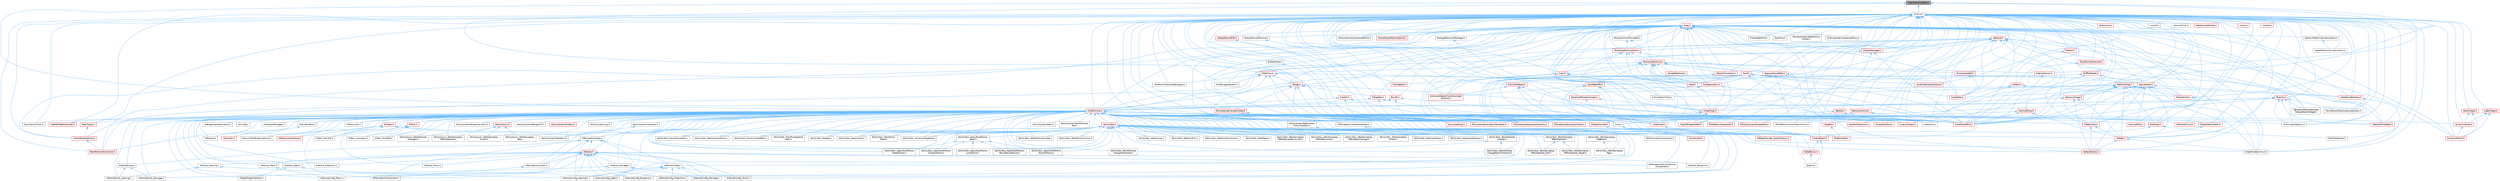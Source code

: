 digraph "EngineVersionBase.h"
{
 // INTERACTIVE_SVG=YES
 // LATEX_PDF_SIZE
  bgcolor="transparent";
  edge [fontname=Helvetica,fontsize=10,labelfontname=Helvetica,labelfontsize=10];
  node [fontname=Helvetica,fontsize=10,shape=box,height=0.2,width=0.4];
  Node1 [id="Node000001",label="EngineVersionBase.h",height=0.2,width=0.4,color="gray40", fillcolor="grey60", style="filled", fontcolor="black",tooltip=" "];
  Node1 -> Node2 [id="edge1_Node000001_Node000002",dir="back",color="steelblue1",style="solid",tooltip=" "];
  Node2 [id="Node000002",label="Archive.h",height=0.2,width=0.4,color="grey40", fillcolor="white", style="filled",URL="$d7/d3b/Archive_8h.html",tooltip=" "];
  Node2 -> Node3 [id="edge2_Node000002_Node000003",dir="back",color="steelblue1",style="solid",tooltip=" "];
  Node3 [id="Node000003",label="ApplePlatformSymbolication.h",height=0.2,width=0.4,color="grey40", fillcolor="white", style="filled",URL="$d5/d4c/ApplePlatformSymbolication_8h.html",tooltip=" "];
  Node2 -> Node4 [id="edge3_Node000002_Node000004",dir="back",color="steelblue1",style="solid",tooltip=" "];
  Node4 [id="Node000004",label="ArchiveLoadCompressedProxy.h",height=0.2,width=0.4,color="grey40", fillcolor="white", style="filled",URL="$d0/deb/ArchiveLoadCompressedProxy_8h.html",tooltip=" "];
  Node2 -> Node5 [id="edge4_Node000002_Node000005",dir="back",color="steelblue1",style="solid",tooltip=" "];
  Node5 [id="Node000005",label="ArchiveMD5.h",height=0.2,width=0.4,color="red", fillcolor="#FFF0F0", style="filled",URL="$d8/d7f/ArchiveMD5_8h.html",tooltip=" "];
  Node2 -> Node19 [id="edge5_Node000002_Node000019",dir="back",color="steelblue1",style="solid",tooltip=" "];
  Node19 [id="Node000019",label="ArchiveProxy.h",height=0.2,width=0.4,color="red", fillcolor="#FFF0F0", style="filled",URL="$dc/dda/ArchiveProxy_8h.html",tooltip=" "];
  Node19 -> Node20 [id="edge6_Node000019_Node000020",dir="back",color="steelblue1",style="solid",tooltip=" "];
  Node20 [id="Node000020",label="Core.h",height=0.2,width=0.4,color="grey40", fillcolor="white", style="filled",URL="$d6/dd7/Core_8h.html",tooltip=" "];
  Node20 -> Node21 [id="edge7_Node000020_Node000021",dir="back",color="steelblue1",style="solid",tooltip=" "];
  Node21 [id="Node000021",label="CoreUObject.h",height=0.2,width=0.4,color="red", fillcolor="#FFF0F0", style="filled",URL="$d0/ded/CoreUObject_8h.html",tooltip=" "];
  Node21 -> Node22 [id="edge8_Node000021_Node000022",dir="back",color="steelblue1",style="solid",tooltip=" "];
  Node22 [id="Node000022",label="Engine.h",height=0.2,width=0.4,color="grey40", fillcolor="white", style="filled",URL="$d1/d34/Public_2Engine_8h.html",tooltip=" "];
  Node21 -> Node24 [id="edge9_Node000021_Node000024",dir="back",color="steelblue1",style="solid",tooltip=" "];
  Node24 [id="Node000024",label="SlateBasics.h",height=0.2,width=0.4,color="red", fillcolor="#FFF0F0", style="filled",URL="$da/d2f/SlateBasics_8h.html",tooltip=" "];
  Node24 -> Node22 [id="edge10_Node000024_Node000022",dir="back",color="steelblue1",style="solid",tooltip=" "];
  Node20 -> Node22 [id="edge11_Node000020_Node000022",dir="back",color="steelblue1",style="solid",tooltip=" "];
  Node20 -> Node24 [id="edge12_Node000020_Node000024",dir="back",color="steelblue1",style="solid",tooltip=" "];
  Node19 -> Node29 [id="edge13_Node000019_Node000029",dir="back",color="steelblue1",style="solid",tooltip=" "];
  Node29 [id="Node000029",label="CoreSharedPCH.h",height=0.2,width=0.4,color="red", fillcolor="#FFF0F0", style="filled",URL="$d8/de5/CoreSharedPCH_8h.html",tooltip=" "];
  Node19 -> Node273 [id="edge14_Node000019_Node000273",dir="back",color="steelblue1",style="solid",tooltip=" "];
  Node273 [id="Node000273",label="Shader.h",height=0.2,width=0.4,color="red", fillcolor="#FFF0F0", style="filled",URL="$d2/dac/Shader_8h.html",tooltip=" "];
  Node273 -> Node583 [id="edge15_Node000273_Node000583",dir="back",color="steelblue1",style="solid",tooltip=" "];
  Node583 [id="Node000583",label="ShaderCodeArchive.h",height=0.2,width=0.4,color="grey40", fillcolor="white", style="filled",URL="$d4/dfd/ShaderCodeArchive_8h.html",tooltip=" "];
  Node273 -> Node591 [id="edge16_Node000273_Node000591",dir="back",color="steelblue1",style="solid",tooltip=" "];
  Node591 [id="Node000591",label="VertexFactory.h",height=0.2,width=0.4,color="red", fillcolor="#FFF0F0", style="filled",URL="$d8/dc4/VertexFactory_8h.html",tooltip=" "];
  Node2 -> Node8084 [id="edge17_Node000002_Node008084",dir="back",color="steelblue1",style="solid",tooltip=" "];
  Node8084 [id="Node008084",label="ArchiveSaveCompressedProxy.h",height=0.2,width=0.4,color="grey40", fillcolor="white", style="filled",URL="$d4/dee/ArchiveSaveCompressedProxy_8h.html",tooltip=" "];
  Node2 -> Node6400 [id="edge18_Node000002_Node006400",dir="back",color="steelblue1",style="solid",tooltip=" "];
  Node6400 [id="Node006400",label="ArchiveStackTrace.h",height=0.2,width=0.4,color="grey40", fillcolor="white", style="filled",URL="$d9/d16/ArchiveStackTrace_8h.html",tooltip=" "];
  Node2 -> Node8293 [id="edge19_Node000002_Node008293",dir="back",color="steelblue1",style="solid",tooltip=" "];
  Node8293 [id="Node008293",label="ArchiveUObject.h",height=0.2,width=0.4,color="red", fillcolor="#FFF0F0", style="filled",URL="$de/ddb/ArchiveUObject_8h.html",tooltip=" "];
  Node8293 -> Node713 [id="edge20_Node008293_Node000713",dir="back",color="steelblue1",style="solid",tooltip=" "];
  Node713 [id="Node000713",label="ArchiveUObjectFromStructured\lArchive.h",height=0.2,width=0.4,color="red", fillcolor="#FFF0F0", style="filled",URL="$d2/d52/ArchiveUObjectFromStructuredArchive_8h.html",tooltip=" "];
  Node8293 -> Node21 [id="edge21_Node008293_Node000021",dir="back",color="steelblue1",style="solid",tooltip=" "];
  Node8293 -> Node2984 [id="edge22_Node008293_Node002984",dir="back",color="steelblue1",style="solid",tooltip=" "];
  Node2984 [id="Node002984",label="LinkerLoad.h",height=0.2,width=0.4,color="red", fillcolor="#FFF0F0", style="filled",URL="$d7/def/LinkerLoad_8h.html",tooltip=" "];
  Node2984 -> Node21 [id="edge23_Node002984_Node000021",dir="back",color="steelblue1",style="solid",tooltip=" "];
  Node8293 -> Node5023 [id="edge24_Node008293_Node005023",dir="back",color="steelblue1",style="solid",tooltip=" "];
  Node5023 [id="Node005023",label="LinkerSave.h",height=0.2,width=0.4,color="grey40", fillcolor="white", style="filled",URL="$d5/d31/LinkerSave_8h.html",tooltip=" "];
  Node2 -> Node713 [id="edge25_Node000002_Node000713",dir="back",color="steelblue1",style="solid",tooltip=" "];
  Node2 -> Node8296 [id="edge26_Node000002_Node008296",dir="back",color="steelblue1",style="solid",tooltip=" "];
  Node8296 [id="Node008296",label="Array.h",height=0.2,width=0.4,color="red", fillcolor="#FFF0F0", style="filled",URL="$df/dd0/Array_8h.html",tooltip=" "];
  Node8296 -> Node4 [id="edge27_Node008296_Node000004",dir="back",color="steelblue1",style="solid",tooltip=" "];
  Node8296 -> Node8084 [id="edge28_Node008296_Node008084",dir="back",color="steelblue1",style="solid",tooltip=" "];
  Node8296 -> Node6400 [id="edge29_Node008296_Node006400",dir="back",color="steelblue1",style="solid",tooltip=" "];
  Node8296 -> Node713 [id="edge30_Node008296_Node000713",dir="back",color="steelblue1",style="solid",tooltip=" "];
  Node8296 -> Node925 [id="edge31_Node008296_Node000925",dir="back",color="steelblue1",style="solid",tooltip=" "];
  Node925 [id="Node000925",label="AssetData.h",height=0.2,width=0.4,color="red", fillcolor="#FFF0F0", style="filled",URL="$d9/d19/AssetData_8h.html",tooltip=" "];
  Node8296 -> Node5325 [id="edge32_Node008296_Node005325",dir="back",color="steelblue1",style="solid",tooltip=" "];
  Node5325 [id="Node005325",label="AsyncLoading2.h",height=0.2,width=0.4,color="red", fillcolor="#FFF0F0", style="filled",URL="$dd/db7/AsyncLoading2_8h.html",tooltip=" "];
  Node8296 -> Node8501 [id="edge33_Node008296_Node008501",dir="back",color="steelblue1",style="solid",tooltip=" "];
  Node8501 [id="Node008501",label="BinaryArchiveFormatter.h",height=0.2,width=0.4,color="grey40", fillcolor="white", style="filled",URL="$d2/d01/BinaryArchiveFormatter_8h.html",tooltip=" "];
  Node8501 -> Node7396 [id="edge34_Node008501_Node007396",dir="back",color="steelblue1",style="solid",tooltip=" "];
  Node7396 [id="Node007396",label="StructuredArchive.h",height=0.2,width=0.4,color="red", fillcolor="#FFF0F0", style="filled",URL="$d9/d1e/StructuredArchive_8h.html",tooltip=" "];
  Node7396 -> Node713 [id="edge35_Node007396_Node000713",dir="back",color="steelblue1",style="solid",tooltip=" "];
  Node7396 -> Node7399 [id="edge36_Node007396_Node007399",dir="back",color="steelblue1",style="solid",tooltip=" "];
  Node7399 [id="Node007399",label="Color.h",height=0.2,width=0.4,color="red", fillcolor="#FFF0F0", style="filled",URL="$dd/dac/Color_8h.html",tooltip=" "];
  Node7399 -> Node7411 [id="edge37_Node007399_Node007411",dir="back",color="steelblue1",style="solid",tooltip=" "];
  Node7411 [id="Node007411",label="ColorSpace.h",height=0.2,width=0.4,color="red", fillcolor="#FFF0F0", style="filled",URL="$de/d18/ColorSpace_8h.html",tooltip=" "];
  Node7399 -> Node5306 [id="edge38_Node007399_Node005306",dir="back",color="steelblue1",style="solid",tooltip=" "];
  Node5306 [id="Node005306",label="ConfigCacheIni.h",height=0.2,width=0.4,color="red", fillcolor="#FFF0F0", style="filled",URL="$dd/d3f/ConfigCacheIni_8h.html",tooltip=" "];
  Node5306 -> Node20 [id="edge39_Node005306_Node000020",dir="back",color="steelblue1",style="solid",tooltip=" "];
  Node5306 -> Node29 [id="edge40_Node005306_Node000029",dir="back",color="steelblue1",style="solid",tooltip=" "];
  Node7399 -> Node20 [id="edge41_Node007399_Node000020",dir="back",color="steelblue1",style="solid",tooltip=" "];
  Node7399 -> Node29 [id="edge42_Node007399_Node000029",dir="back",color="steelblue1",style="solid",tooltip=" "];
  Node7396 -> Node5306 [id="edge43_Node007396_Node005306",dir="back",color="steelblue1",style="solid",tooltip=" "];
  Node7396 -> Node7787 [id="edge44_Node007396_Node007787",dir="back",color="steelblue1",style="solid",tooltip=" "];
  Node7787 [id="Node007787",label="DateTime.h",height=0.2,width=0.4,color="red", fillcolor="#FFF0F0", style="filled",URL="$d1/de9/DateTime_8h.html",tooltip=" "];
  Node7787 -> Node20 [id="edge45_Node007787_Node000020",dir="back",color="steelblue1",style="solid",tooltip=" "];
  Node7787 -> Node5335 [id="edge46_Node007787_Node005335",dir="back",color="steelblue1",style="solid",tooltip=" "];
  Node5335 [id="Node005335",label="CoreMinimal.h",height=0.2,width=0.4,color="red", fillcolor="#FFF0F0", style="filled",URL="$d7/d67/CoreMinimal_8h.html",tooltip=" "];
  Node5335 -> Node2155 [id="edge47_Node005335_Node002155",dir="back",color="steelblue1",style="solid",tooltip=" "];
  Node2155 [id="Node002155",label="AIAsyncTaskBlueprintProxy.h",height=0.2,width=0.4,color="grey40", fillcolor="white", style="filled",URL="$db/d07/AIAsyncTaskBlueprintProxy_8h.html",tooltip=" "];
  Node5335 -> Node2441 [id="edge48_Node005335_Node002441",dir="back",color="steelblue1",style="solid",tooltip=" "];
  Node2441 [id="Node002441",label="AIBlueprintHelperLibrary.h",height=0.2,width=0.4,color="grey40", fillcolor="white", style="filled",URL="$dc/d00/AIBlueprintHelperLibrary_8h.html",tooltip=" "];
  Node5335 -> Node5336 [id="edge49_Node005335_Node005336",dir="back",color="steelblue1",style="solid",tooltip=" "];
  Node5336 [id="Node005336",label="AIConfig.h",height=0.2,width=0.4,color="grey40", fillcolor="white", style="filled",URL="$da/da3/AIConfig_8h.html",tooltip=" "];
  Node5335 -> Node2044 [id="edge50_Node005335_Node002044",dir="back",color="steelblue1",style="solid",tooltip=" "];
  Node2044 [id="Node002044",label="AIController.h",height=0.2,width=0.4,color="red", fillcolor="#FFF0F0", style="filled",URL="$d7/dd8/AIController_8h.html",tooltip=" "];
  Node5335 -> Node2986 [id="edge51_Node005335_Node002986",dir="back",color="steelblue1",style="solid",tooltip=" "];
  Node2986 [id="Node002986",label="AIDataProvider.h",height=0.2,width=0.4,color="red", fillcolor="#FFF0F0", style="filled",URL="$dd/d5b/AIDataProvider_8h.html",tooltip=" "];
  Node2986 -> Node2987 [id="edge52_Node002986_Node002987",dir="back",color="steelblue1",style="solid",tooltip=" "];
  Node2987 [id="Node002987",label="AIDataProvider_QueryParams.h",height=0.2,width=0.4,color="red", fillcolor="#FFF0F0", style="filled",URL="$d3/dd9/AIDataProvider__QueryParams_8h.html",tooltip=" "];
  Node5335 -> Node2987 [id="edge53_Node005335_Node002987",dir="back",color="steelblue1",style="solid",tooltip=" "];
  Node5335 -> Node5337 [id="edge54_Node005335_Node005337",dir="back",color="steelblue1",style="solid",tooltip=" "];
  Node5337 [id="Node005337",label="AIHotSpotManager.h",height=0.2,width=0.4,color="grey40", fillcolor="white", style="filled",URL="$da/d1d/AIHotSpotManager_8h.html",tooltip=" "];
  Node5335 -> Node4535 [id="edge55_Node005335_Node004535",dir="back",color="steelblue1",style="solid",tooltip=" "];
  Node4535 [id="Node004535",label="AIModule.h",height=0.2,width=0.4,color="grey40", fillcolor="white", style="filled",URL="$d9/df1/AIModule_8h.html",tooltip=" "];
  Node5335 -> Node2107 [id="edge56_Node005335_Node002107",dir="back",color="steelblue1",style="solid",tooltip=" "];
  Node2107 [id="Node002107",label="AIPerceptionComponent.h",height=0.2,width=0.4,color="grey40", fillcolor="white", style="filled",URL="$d6/d0a/AIPerceptionComponent_8h.html",tooltip=" "];
  Node5335 -> Node5338 [id="edge57_Node005335_Node005338",dir="back",color="steelblue1",style="solid",tooltip=" "];
  Node5338 [id="Node005338",label="AIPerceptionListenerInterface.h",height=0.2,width=0.4,color="grey40", fillcolor="white", style="filled",URL="$d4/dd7/AIPerceptionListenerInterface_8h.html",tooltip=" "];
  Node5338 -> Node2044 [id="edge58_Node005338_Node002044",dir="back",color="steelblue1",style="solid",tooltip=" "];
  Node5335 -> Node2108 [id="edge59_Node005335_Node002108",dir="back",color="steelblue1",style="solid",tooltip=" "];
  Node2108 [id="Node002108",label="AIPerceptionStimuliSource\lComponent.h",height=0.2,width=0.4,color="grey40", fillcolor="white", style="filled",URL="$df/da3/AIPerceptionStimuliSourceComponent_8h.html",tooltip=" "];
  Node5335 -> Node2313 [id="edge60_Node005335_Node002313",dir="back",color="steelblue1",style="solid",tooltip=" "];
  Node2313 [id="Node002313",label="AIPerceptionSystem.h",height=0.2,width=0.4,color="grey40", fillcolor="white", style="filled",URL="$d0/d08/AIPerceptionSystem_8h.html",tooltip=" "];
  Node2313 -> Node2107 [id="edge61_Node002313_Node002107",dir="back",color="steelblue1",style="solid",tooltip=" "];
  Node5335 -> Node2312 [id="edge62_Node005335_Node002312",dir="back",color="steelblue1",style="solid",tooltip=" "];
  Node2312 [id="Node002312",label="AIPerceptionTypes.h",height=0.2,width=0.4,color="grey40", fillcolor="white", style="filled",URL="$de/d00/AIPerceptionTypes_8h.html",tooltip=" "];
  Node2312 -> Node2107 [id="edge63_Node002312_Node002107",dir="back",color="steelblue1",style="solid",tooltip=" "];
  Node2312 -> Node2313 [id="edge64_Node002312_Node002313",dir="back",color="steelblue1",style="solid",tooltip=" "];
  Node2312 -> Node2314 [id="edge65_Node002312_Node002314",dir="back",color="steelblue1",style="solid",tooltip=" "];
  Node2314 [id="Node002314",label="AISense.h",height=0.2,width=0.4,color="red", fillcolor="#FFF0F0", style="filled",URL="$d3/dbd/AISense_8h.html",tooltip=" "];
  Node2314 -> Node2107 [id="edge66_Node002314_Node002107",dir="back",color="steelblue1",style="solid",tooltip=" "];
  Node2314 -> Node2108 [id="edge67_Node002314_Node002108",dir="back",color="steelblue1",style="solid",tooltip=" "];
  Node2314 -> Node2313 [id="edge68_Node002314_Node002313",dir="back",color="steelblue1",style="solid",tooltip=" "];
  Node2314 -> Node2315 [id="edge69_Node002314_Node002315",dir="back",color="steelblue1",style="solid",tooltip=" "];
  Node2315 [id="Node002315",label="AISenseConfig.h",height=0.2,width=0.4,color="grey40", fillcolor="white", style="filled",URL="$d4/d73/AISenseConfig_8h.html",tooltip=" "];
  Node2315 -> Node2316 [id="edge70_Node002315_Node002316",dir="back",color="steelblue1",style="solid",tooltip=" "];
  Node2316 [id="Node002316",label="AISenseConfig_Blueprint.h",height=0.2,width=0.4,color="grey40", fillcolor="white", style="filled",URL="$d7/ddf/AISenseConfig__Blueprint_8h.html",tooltip=" "];
  Node2315 -> Node2317 [id="edge71_Node002315_Node002317",dir="back",color="steelblue1",style="solid",tooltip=" "];
  Node2317 [id="Node002317",label="AISenseConfig_Damage.h",height=0.2,width=0.4,color="grey40", fillcolor="white", style="filled",URL="$d4/d13/AISenseConfig__Damage_8h.html",tooltip=" "];
  Node2315 -> Node2318 [id="edge72_Node002315_Node002318",dir="back",color="steelblue1",style="solid",tooltip=" "];
  Node2318 [id="Node002318",label="AISenseConfig_Hearing.h",height=0.2,width=0.4,color="grey40", fillcolor="white", style="filled",URL="$df/d81/AISenseConfig__Hearing_8h.html",tooltip=" "];
  Node2315 -> Node2319 [id="edge73_Node002315_Node002319",dir="back",color="steelblue1",style="solid",tooltip=" "];
  Node2319 [id="Node002319",label="AISenseConfig_Prediction.h",height=0.2,width=0.4,color="grey40", fillcolor="white", style="filled",URL="$d2/d6e/AISenseConfig__Prediction_8h.html",tooltip=" "];
  Node2315 -> Node2320 [id="edge74_Node002315_Node002320",dir="back",color="steelblue1",style="solid",tooltip=" "];
  Node2320 [id="Node002320",label="AISenseConfig_Sight.h",height=0.2,width=0.4,color="grey40", fillcolor="white", style="filled",URL="$d7/d17/AISenseConfig__Sight_8h.html",tooltip=" "];
  Node2315 -> Node2321 [id="edge75_Node002315_Node002321",dir="back",color="steelblue1",style="solid",tooltip=" "];
  Node2321 [id="Node002321",label="AISenseConfig_Team.h",height=0.2,width=0.4,color="grey40", fillcolor="white", style="filled",URL="$dc/daf/AISenseConfig__Team_8h.html",tooltip=" "];
  Node2315 -> Node2322 [id="edge76_Node002315_Node002322",dir="back",color="steelblue1",style="solid",tooltip=" "];
  Node2322 [id="Node002322",label="AISenseConfig_Touch.h",height=0.2,width=0.4,color="grey40", fillcolor="white", style="filled",URL="$df/d3a/AISenseConfig__Touch_8h.html",tooltip=" "];
  Node2314 -> Node2316 [id="edge77_Node002314_Node002316",dir="back",color="steelblue1",style="solid",tooltip=" "];
  Node2314 -> Node2317 [id="edge78_Node002314_Node002317",dir="back",color="steelblue1",style="solid",tooltip=" "];
  Node2314 -> Node2318 [id="edge79_Node002314_Node002318",dir="back",color="steelblue1",style="solid",tooltip=" "];
  Node2314 -> Node2319 [id="edge80_Node002314_Node002319",dir="back",color="steelblue1",style="solid",tooltip=" "];
  Node2314 -> Node2320 [id="edge81_Node002314_Node002320",dir="back",color="steelblue1",style="solid",tooltip=" "];
  Node2314 -> Node2321 [id="edge82_Node002314_Node002321",dir="back",color="steelblue1",style="solid",tooltip=" "];
  Node2314 -> Node2322 [id="edge83_Node002314_Node002322",dir="back",color="steelblue1",style="solid",tooltip=" "];
  Node2314 -> Node2323 [id="edge84_Node002314_Node002323",dir="back",color="steelblue1",style="solid",tooltip=" "];
  Node2323 [id="Node002323",label="AISense_Blueprint.h",height=0.2,width=0.4,color="grey40", fillcolor="white", style="filled",URL="$d6/d30/AISense__Blueprint_8h.html",tooltip=" "];
  Node2314 -> Node2324 [id="edge85_Node002314_Node002324",dir="back",color="steelblue1",style="solid",tooltip=" "];
  Node2324 [id="Node002324",label="AISense_Damage.h",height=0.2,width=0.4,color="grey40", fillcolor="white", style="filled",URL="$dd/d37/AISense__Damage_8h.html",tooltip=" "];
  Node2324 -> Node2317 [id="edge86_Node002324_Node002317",dir="back",color="steelblue1",style="solid",tooltip=" "];
  Node2324 -> Node2325 [id="edge87_Node002324_Node002325",dir="back",color="steelblue1",style="solid",tooltip=" "];
  Node2325 [id="Node002325",label="AISenseEvent_Damage.h",height=0.2,width=0.4,color="grey40", fillcolor="white", style="filled",URL="$db/d23/AISenseEvent__Damage_8h.html",tooltip=" "];
  Node2314 -> Node2326 [id="edge88_Node002314_Node002326",dir="back",color="steelblue1",style="solid",tooltip=" "];
  Node2326 [id="Node002326",label="AISense_Hearing.h",height=0.2,width=0.4,color="grey40", fillcolor="white", style="filled",URL="$dc/d03/AISense__Hearing_8h.html",tooltip=" "];
  Node2326 -> Node2318 [id="edge89_Node002326_Node002318",dir="back",color="steelblue1",style="solid",tooltip=" "];
  Node2326 -> Node2327 [id="edge90_Node002326_Node002327",dir="back",color="steelblue1",style="solid",tooltip=" "];
  Node2327 [id="Node002327",label="AISenseEvent_Hearing.h",height=0.2,width=0.4,color="grey40", fillcolor="white", style="filled",URL="$df/d3a/AISenseEvent__Hearing_8h.html",tooltip=" "];
  Node2314 -> Node2328 [id="edge91_Node002314_Node002328",dir="back",color="steelblue1",style="solid",tooltip=" "];
  Node2328 [id="Node002328",label="AISense_Prediction.h",height=0.2,width=0.4,color="grey40", fillcolor="white", style="filled",URL="$d4/de0/AISense__Prediction_8h.html",tooltip=" "];
  Node2314 -> Node2329 [id="edge92_Node002314_Node002329",dir="back",color="steelblue1",style="solid",tooltip=" "];
  Node2329 [id="Node002329",label="AISense_Sight.h",height=0.2,width=0.4,color="grey40", fillcolor="white", style="filled",URL="$d7/d6f/AISense__Sight_8h.html",tooltip=" "];
  Node2329 -> Node2320 [id="edge93_Node002329_Node002320",dir="back",color="steelblue1",style="solid",tooltip=" "];
  Node2329 -> Node2330 [id="edge94_Node002329_Node002330",dir="back",color="steelblue1",style="solid",tooltip=" "];
  Node2330 [id="Node002330",label="AISightTargetInterface.h",height=0.2,width=0.4,color="grey40", fillcolor="white", style="filled",URL="$d0/dd7/AISightTargetInterface_8h.html",tooltip=" "];
  Node2314 -> Node2331 [id="edge95_Node002314_Node002331",dir="back",color="steelblue1",style="solid",tooltip=" "];
  Node2331 [id="Node002331",label="AISense_Team.h",height=0.2,width=0.4,color="grey40", fillcolor="white", style="filled",URL="$d7/d7a/AISense__Team_8h.html",tooltip=" "];
  Node2331 -> Node2321 [id="edge96_Node002331_Node002321",dir="back",color="steelblue1",style="solid",tooltip=" "];
  Node2314 -> Node2332 [id="edge97_Node002314_Node002332",dir="back",color="steelblue1",style="solid",tooltip=" "];
  Node2332 [id="Node002332",label="AISense_Touch.h",height=0.2,width=0.4,color="grey40", fillcolor="white", style="filled",URL="$d6/db4/AISense__Touch_8h.html",tooltip=" "];
  Node2312 -> Node2315 [id="edge98_Node002312_Node002315",dir="back",color="steelblue1",style="solid",tooltip=" "];
  Node2312 -> Node2318 [id="edge99_Node002312_Node002318",dir="back",color="steelblue1",style="solid",tooltip=" "];
  Node2312 -> Node2320 [id="edge100_Node002312_Node002320",dir="back",color="steelblue1",style="solid",tooltip=" "];
  Node2312 -> Node2333 [id="edge101_Node002312_Node002333",dir="back",color="steelblue1",style="solid",tooltip=" "];
  Node2333 [id="Node002333",label="AISenseEvent.h",height=0.2,width=0.4,color="grey40", fillcolor="white", style="filled",URL="$de/d44/AISenseEvent_8h.html",tooltip=" "];
  Node2333 -> Node2325 [id="edge102_Node002333_Node002325",dir="back",color="steelblue1",style="solid",tooltip=" "];
  Node2333 -> Node2327 [id="edge103_Node002333_Node002327",dir="back",color="steelblue1",style="solid",tooltip=" "];
  Node5335 -> Node5088 [id="edge104_Node005335_Node005088",dir="back",color="steelblue1",style="solid",tooltip=" "];
  Node5088 [id="Node005088",label="AIResourceInterface.h",height=0.2,width=0.4,color="red", fillcolor="#FFF0F0", style="filled",URL="$dd/d0d/AIResourceInterface_8h.html",tooltip=" "];
  Node5335 -> Node2103 [id="edge105_Node005335_Node002103",dir="back",color="steelblue1",style="solid",tooltip=" "];
  Node2103 [id="Node002103",label="AIResources.h",height=0.2,width=0.4,color="grey40", fillcolor="white", style="filled",URL="$d9/db0/AIResources_8h.html",tooltip=" "];
  Node5335 -> Node2314 [id="edge106_Node005335_Node002314",dir="back",color="steelblue1",style="solid",tooltip=" "];
  Node5335 -> Node2315 [id="edge107_Node005335_Node002315",dir="back",color="steelblue1",style="solid",tooltip=" "];
  Node5335 -> Node2316 [id="edge108_Node005335_Node002316",dir="back",color="steelblue1",style="solid",tooltip=" "];
  Node5335 -> Node2317 [id="edge109_Node005335_Node002317",dir="back",color="steelblue1",style="solid",tooltip=" "];
  Node5335 -> Node2318 [id="edge110_Node005335_Node002318",dir="back",color="steelblue1",style="solid",tooltip=" "];
  Node5335 -> Node2319 [id="edge111_Node005335_Node002319",dir="back",color="steelblue1",style="solid",tooltip=" "];
  Node5335 -> Node2320 [id="edge112_Node005335_Node002320",dir="back",color="steelblue1",style="solid",tooltip=" "];
  Node5335 -> Node2321 [id="edge113_Node005335_Node002321",dir="back",color="steelblue1",style="solid",tooltip=" "];
  Node5335 -> Node2322 [id="edge114_Node005335_Node002322",dir="back",color="steelblue1",style="solid",tooltip=" "];
  Node5335 -> Node2333 [id="edge115_Node005335_Node002333",dir="back",color="steelblue1",style="solid",tooltip=" "];
  Node5335 -> Node2325 [id="edge116_Node005335_Node002325",dir="back",color="steelblue1",style="solid",tooltip=" "];
  Node5335 -> Node2327 [id="edge117_Node005335_Node002327",dir="back",color="steelblue1",style="solid",tooltip=" "];
  Node5335 -> Node2323 [id="edge118_Node005335_Node002323",dir="back",color="steelblue1",style="solid",tooltip=" "];
  Node5335 -> Node2324 [id="edge119_Node005335_Node002324",dir="back",color="steelblue1",style="solid",tooltip=" "];
  Node5335 -> Node2326 [id="edge120_Node005335_Node002326",dir="back",color="steelblue1",style="solid",tooltip=" "];
  Node5335 -> Node2328 [id="edge121_Node005335_Node002328",dir="back",color="steelblue1",style="solid",tooltip=" "];
  Node5335 -> Node2329 [id="edge122_Node005335_Node002329",dir="back",color="steelblue1",style="solid",tooltip=" "];
  Node5335 -> Node2331 [id="edge123_Node005335_Node002331",dir="back",color="steelblue1",style="solid",tooltip=" "];
  Node5335 -> Node2332 [id="edge124_Node005335_Node002332",dir="back",color="steelblue1",style="solid",tooltip=" "];
  Node5335 -> Node2330 [id="edge125_Node005335_Node002330",dir="back",color="steelblue1",style="solid",tooltip=" "];
  Node5335 -> Node2526 [id="edge126_Node005335_Node002526",dir="back",color="steelblue1",style="solid",tooltip=" "];
  Node2526 [id="Node002526",label="AISystem.h",height=0.2,width=0.4,color="red", fillcolor="#FFF0F0", style="filled",URL="$d0/d71/AISystem_8h.html",tooltip=" "];
  Node5335 -> Node4534 [id="edge127_Node005335_Node004534",dir="back",color="steelblue1",style="solid",tooltip=" "];
  Node4534 [id="Node004534",label="AISystemBase.h",height=0.2,width=0.4,color="grey40", fillcolor="white", style="filled",URL="$d5/d44/AISystemBase_8h.html",tooltip=" "];
  Node4534 -> Node4535 [id="edge128_Node004534_Node004535",dir="back",color="steelblue1",style="solid",tooltip=" "];
  Node4534 -> Node2526 [id="edge129_Node004534_Node002526",dir="back",color="steelblue1",style="solid",tooltip=" "];
  Node5335 -> Node2047 [id="edge130_Node005335_Node002047",dir="back",color="steelblue1",style="solid",tooltip=" "];
  Node2047 [id="Node002047",label="AITask.h",height=0.2,width=0.4,color="red", fillcolor="#FFF0F0", style="filled",URL="$d6/de2/AITask_8h.html",tooltip=" "];
  Node2047 -> Node2048 [id="edge131_Node002047_Node002048",dir="back",color="steelblue1",style="solid",tooltip=" "];
  Node2048 [id="Node002048",label="AITask_LockLogic.h",height=0.2,width=0.4,color="grey40", fillcolor="white", style="filled",URL="$d8/d28/AITask__LockLogic_8h.html",tooltip=" "];
  Node2047 -> Node2049 [id="edge132_Node002047_Node002049",dir="back",color="steelblue1",style="solid",tooltip=" "];
  Node2049 [id="Node002049",label="AITask_MoveTo.h",height=0.2,width=0.4,color="grey40", fillcolor="white", style="filled",URL="$d4/dc4/AITask__MoveTo_8h.html",tooltip=" "];
  Node2047 -> Node1721 [id="edge133_Node002047_Node001721",dir="back",color="steelblue1",style="solid",tooltip=" "];
  Node1721 [id="Node001721",label="AITask_RunEQS.h",height=0.2,width=0.4,color="grey40", fillcolor="white", style="filled",URL="$d9/d9f/AITask__RunEQS_8h.html",tooltip=" "];
  Node5335 -> Node2048 [id="edge134_Node005335_Node002048",dir="back",color="steelblue1",style="solid",tooltip=" "];
  Node5335 -> Node2049 [id="edge135_Node005335_Node002049",dir="back",color="steelblue1",style="solid",tooltip=" "];
  Node5335 -> Node1721 [id="edge136_Node005335_Node001721",dir="back",color="steelblue1",style="solid",tooltip=" "];
  Node5335 -> Node5087 [id="edge137_Node005335_Node005087",dir="back",color="steelblue1",style="solid",tooltip=" "];
  Node5087 [id="Node005087",label="AITypes.h",height=0.2,width=0.4,color="red", fillcolor="#FFF0F0", style="filled",URL="$dd/d64/AITypes_8h.html",tooltip=" "];
  Node5087 -> Node2155 [id="edge138_Node005087_Node002155",dir="back",color="steelblue1",style="solid",tooltip=" "];
  Node5087 -> Node2044 [id="edge139_Node005087_Node002044",dir="back",color="steelblue1",style="solid",tooltip=" "];
  Node5087 -> Node2312 [id="edge140_Node005087_Node002312",dir="back",color="steelblue1",style="solid",tooltip=" "];
  Node5087 -> Node5088 [id="edge141_Node005087_Node005088",dir="back",color="steelblue1",style="solid",tooltip=" "];
  Node5087 -> Node2049 [id="edge142_Node005087_Node002049",dir="back",color="steelblue1",style="solid",tooltip=" "];
  Node5335 -> Node2273 [id="edge143_Node005335_Node002273",dir="back",color="steelblue1",style="solid",tooltip=" "];
  Node2273 [id="Node002273",label="AbilityAsync.h",height=0.2,width=0.4,color="red", fillcolor="#FFF0F0", style="filled",URL="$d8/dce/AbilityAsync_8h.html",tooltip=" "];
  Node2273 -> Node2274 [id="edge144_Node002273_Node002274",dir="back",color="steelblue1",style="solid",tooltip=" "];
  Node2274 [id="Node002274",label="AbilityAsync_WaitAttribute\lChanged.h",height=0.2,width=0.4,color="grey40", fillcolor="white", style="filled",URL="$d8/d81/AbilityAsync__WaitAttributeChanged_8h.html",tooltip=" "];
  Node2273 -> Node2269 [id="edge145_Node002273_Node002269",dir="back",color="steelblue1",style="solid",tooltip=" "];
  Node2269 [id="Node002269",label="AbilityAsync_WaitGameplay\lEffectApplied.h",height=0.2,width=0.4,color="grey40", fillcolor="white", style="filled",URL="$dd/d1a/AbilityAsync__WaitGameplayEffectApplied_8h.html",tooltip=" "];
  Node2273 -> Node2275 [id="edge146_Node002273_Node002275",dir="back",color="steelblue1",style="solid",tooltip=" "];
  Node2275 [id="Node002275",label="AbilityAsync_WaitGameplay\lEvent.h",height=0.2,width=0.4,color="grey40", fillcolor="white", style="filled",URL="$d4/d2d/AbilityAsync__WaitGameplayEvent_8h.html",tooltip=" "];
  Node2273 -> Node2276 [id="edge147_Node002273_Node002276",dir="back",color="steelblue1",style="solid",tooltip=" "];
  Node2276 [id="Node002276",label="AbilityAsync_WaitGameplay\lTag.h",height=0.2,width=0.4,color="grey40", fillcolor="white", style="filled",URL="$d8/dc5/AbilityAsync__WaitGameplayTag_8h.html",tooltip=" "];
  Node5335 -> Node2274 [id="edge148_Node005335_Node002274",dir="back",color="steelblue1",style="solid",tooltip=" "];
  Node5335 -> Node2269 [id="edge149_Node005335_Node002269",dir="back",color="steelblue1",style="solid",tooltip=" "];
  Node5335 -> Node2275 [id="edge150_Node005335_Node002275",dir="back",color="steelblue1",style="solid",tooltip=" "];
  Node5335 -> Node2276 [id="edge151_Node005335_Node002276",dir="back",color="steelblue1",style="solid",tooltip=" "];
  Node5335 -> Node2270 [id="edge152_Node005335_Node002270",dir="back",color="steelblue1",style="solid",tooltip=" "];
  Node2270 [id="Node002270",label="AbilitySystemBlueprintLibrary.h",height=0.2,width=0.4,color="grey40", fillcolor="white", style="filled",URL="$d5/dd6/AbilitySystemBlueprintLibrary_8h.html",tooltip=" "];
  Node5335 -> Node2097 [id="edge153_Node005335_Node002097",dir="back",color="steelblue1",style="solid",tooltip=" "];
  Node2097 [id="Node002097",label="AbilitySystemComponent.h",height=0.2,width=0.4,color="grey40", fillcolor="white", style="filled",URL="$d0/da3/AbilitySystemComponent_8h.html",tooltip=" "];
  Node5335 -> Node2346 [id="edge154_Node005335_Node002346",dir="back",color="steelblue1",style="solid",tooltip=" "];
  Node2346 [id="Node002346",label="AbilitySystemDebugHUD.h",height=0.2,width=0.4,color="grey40", fillcolor="white", style="filled",URL="$dc/d84/AbilitySystemDebugHUD_8h.html",tooltip=" "];
  Node5335 -> Node2284 [id="edge155_Node005335_Node002284",dir="back",color="steelblue1",style="solid",tooltip=" "];
  Node2284 [id="Node002284",label="AbilitySystemGlobals.h",height=0.2,width=0.4,color="red", fillcolor="#FFF0F0", style="filled",URL="$dc/d82/AbilitySystemGlobals_8h.html",tooltip=" "];
  Node5335 -> Node5339 [id="edge156_Node005335_Node005339",dir="back",color="steelblue1",style="solid",tooltip=" "];
  Node5339 [id="Node005339",label="AbilitySystemInterface.h",height=0.2,width=0.4,color="grey40", fillcolor="white", style="filled",URL="$d8/d76/AbilitySystemInterface_8h.html",tooltip=" "];
  Node5339 -> Node2300 [id="edge157_Node005339_Node002300",dir="back",color="steelblue1",style="solid",tooltip=" "];
  Node2300 [id="Node002300",label="AbilitySystemTestPawn.h",height=0.2,width=0.4,color="grey40", fillcolor="white", style="filled",URL="$d9/d5f/AbilitySystemTestPawn_8h.html",tooltip=" "];
  Node5335 -> Node4746 [id="edge158_Node005335_Node004746",dir="back",color="steelblue1",style="solid",tooltip=" "];
  Node4746 [id="Node004746",label="AbilitySystemLog.h",height=0.2,width=0.4,color="grey40", fillcolor="white", style="filled",URL="$d9/d0f/AbilitySystemLog_8h.html",tooltip=" "];
  Node5335 -> Node5340 [id="edge159_Node005335_Node005340",dir="back",color="steelblue1",style="solid",tooltip=" "];
  Node5340 [id="Node005340",label="AbilitySystemReplication\lProxyInterface.h",height=0.2,width=0.4,color="grey40", fillcolor="white", style="filled",URL="$d9/d17/AbilitySystemReplicationProxyInterface_8h.html",tooltip=" "];
  Node5340 -> Node2097 [id="edge160_Node005340_Node002097",dir="back",color="steelblue1",style="solid",tooltip=" "];
  Node5335 -> Node5341 [id="edge161_Node005335_Node005341",dir="back",color="steelblue1",style="solid",tooltip=" "];
  Node5341 [id="Node005341",label="AbilitySystemStats.h",height=0.2,width=0.4,color="grey40", fillcolor="white", style="filled",URL="$d2/d42/AbilitySystemStats_8h.html",tooltip=" "];
  Node5335 -> Node2997 [id="edge162_Node005335_Node002997",dir="back",color="steelblue1",style="solid",tooltip=" "];
  Node2997 [id="Node002997",label="AbilitySystemTestAttribute\lSet.h",height=0.2,width=0.4,color="grey40", fillcolor="white", style="filled",URL="$df/d1f/AbilitySystemTestAttributeSet_8h.html",tooltip=" "];
  Node5335 -> Node2300 [id="edge163_Node005335_Node002300",dir="back",color="steelblue1",style="solid",tooltip=" "];
  Node5335 -> Node2050 [id="edge164_Node005335_Node002050",dir="back",color="steelblue1",style="solid",tooltip=" "];
  Node2050 [id="Node002050",label="AbilityTask.h",height=0.2,width=0.4,color="red", fillcolor="#FFF0F0", style="filled",URL="$d2/d8e/AbilityTask_8h.html",tooltip=" "];
  Node2050 -> Node2051 [id="edge165_Node002050_Node002051",dir="back",color="steelblue1",style="solid",tooltip=" "];
  Node2051 [id="Node002051",label="AbilityTask_ApplyRootMotion\lConstantForce.h",height=0.2,width=0.4,color="grey40", fillcolor="white", style="filled",URL="$d0/de8/AbilityTask__ApplyRootMotionConstantForce_8h.html",tooltip=" "];
  Node2050 -> Node2052 [id="edge166_Node002050_Node002052",dir="back",color="steelblue1",style="solid",tooltip=" "];
  Node2052 [id="Node002052",label="AbilityTask_ApplyRootMotion\lJumpForce.h",height=0.2,width=0.4,color="grey40", fillcolor="white", style="filled",URL="$d7/db6/AbilityTask__ApplyRootMotionJumpForce_8h.html",tooltip=" "];
  Node2050 -> Node2053 [id="edge167_Node002050_Node002053",dir="back",color="steelblue1",style="solid",tooltip=" "];
  Node2053 [id="Node002053",label="AbilityTask_ApplyRootMotion\lMoveToActorForce.h",height=0.2,width=0.4,color="grey40", fillcolor="white", style="filled",URL="$d5/de3/AbilityTask__ApplyRootMotionMoveToActorForce_8h.html",tooltip=" "];
  Node2050 -> Node2054 [id="edge168_Node002050_Node002054",dir="back",color="steelblue1",style="solid",tooltip=" "];
  Node2054 [id="Node002054",label="AbilityTask_ApplyRootMotion\lMoveToForce.h",height=0.2,width=0.4,color="grey40", fillcolor="white", style="filled",URL="$d3/dc3/AbilityTask__ApplyRootMotionMoveToForce_8h.html",tooltip=" "];
  Node2050 -> Node2055 [id="edge169_Node002050_Node002055",dir="back",color="steelblue1",style="solid",tooltip=" "];
  Node2055 [id="Node002055",label="AbilityTask_ApplyRootMotion\lRadialForce.h",height=0.2,width=0.4,color="grey40", fillcolor="white", style="filled",URL="$da/d06/AbilityTask__ApplyRootMotionRadialForce_8h.html",tooltip=" "];
  Node2050 -> Node2056 [id="edge170_Node002050_Node002056",dir="back",color="steelblue1",style="solid",tooltip=" "];
  Node2056 [id="Node002056",label="AbilityTask_ApplyRootMotion\l_Base.h",height=0.2,width=0.4,color="grey40", fillcolor="white", style="filled",URL="$d8/d7d/AbilityTask__ApplyRootMotion__Base_8h.html",tooltip=" "];
  Node2056 -> Node2051 [id="edge171_Node002056_Node002051",dir="back",color="steelblue1",style="solid",tooltip=" "];
  Node2056 -> Node2052 [id="edge172_Node002056_Node002052",dir="back",color="steelblue1",style="solid",tooltip=" "];
  Node2056 -> Node2053 [id="edge173_Node002056_Node002053",dir="back",color="steelblue1",style="solid",tooltip=" "];
  Node2056 -> Node2054 [id="edge174_Node002056_Node002054",dir="back",color="steelblue1",style="solid",tooltip=" "];
  Node2056 -> Node2055 [id="edge175_Node002056_Node002055",dir="back",color="steelblue1",style="solid",tooltip=" "];
  Node2050 -> Node2057 [id="edge176_Node002050_Node002057",dir="back",color="steelblue1",style="solid",tooltip=" "];
  Node2057 [id="Node002057",label="AbilityTask_MoveToLocation.h",height=0.2,width=0.4,color="grey40", fillcolor="white", style="filled",URL="$da/d8d/AbilityTask__MoveToLocation_8h.html",tooltip=" "];
  Node2050 -> Node2058 [id="edge177_Node002050_Node002058",dir="back",color="steelblue1",style="solid",tooltip=" "];
  Node2058 [id="Node002058",label="AbilityTask_NetworkSyncPoint.h",height=0.2,width=0.4,color="grey40", fillcolor="white", style="filled",URL="$dc/d62/AbilityTask__NetworkSyncPoint_8h.html",tooltip=" "];
  Node2050 -> Node2059 [id="edge178_Node002050_Node002059",dir="back",color="steelblue1",style="solid",tooltip=" "];
  Node2059 [id="Node002059",label="AbilityTask_PlayAnimAndWait.h",height=0.2,width=0.4,color="grey40", fillcolor="white", style="filled",URL="$d4/d50/AbilityTask__PlayAnimAndWait_8h.html",tooltip=" "];
  Node2050 -> Node2060 [id="edge179_Node002050_Node002060",dir="back",color="steelblue1",style="solid",tooltip=" "];
  Node2060 [id="Node002060",label="AbilityTask_PlayMontageAnd\lWait.h",height=0.2,width=0.4,color="grey40", fillcolor="white", style="filled",URL="$de/d05/AbilityTask__PlayMontageAndWait_8h.html",tooltip=" "];
  Node2050 -> Node2061 [id="edge180_Node002050_Node002061",dir="back",color="steelblue1",style="solid",tooltip=" "];
  Node2061 [id="Node002061",label="AbilityTask_Repeat.h",height=0.2,width=0.4,color="grey40", fillcolor="white", style="filled",URL="$da/d7d/AbilityTask__Repeat_8h.html",tooltip=" "];
  Node2050 -> Node2062 [id="edge181_Node002050_Node002062",dir="back",color="steelblue1",style="solid",tooltip=" "];
  Node2062 [id="Node002062",label="AbilityTask_SpawnActor.h",height=0.2,width=0.4,color="grey40", fillcolor="white", style="filled",URL="$dc/d97/AbilityTask__SpawnActor_8h.html",tooltip=" "];
  Node2050 -> Node2063 [id="edge182_Node002050_Node002063",dir="back",color="steelblue1",style="solid",tooltip=" "];
  Node2063 [id="Node002063",label="AbilityTask_StartAbility\lState.h",height=0.2,width=0.4,color="grey40", fillcolor="white", style="filled",URL="$db/d91/AbilityTask__StartAbilityState_8h.html",tooltip=" "];
  Node2050 -> Node2064 [id="edge183_Node002050_Node002064",dir="back",color="steelblue1",style="solid",tooltip=" "];
  Node2064 [id="Node002064",label="AbilityTask_VisualizeTargeting.h",height=0.2,width=0.4,color="grey40", fillcolor="white", style="filled",URL="$df/dbd/AbilityTask__VisualizeTargeting_8h.html",tooltip=" "];
  Node2050 -> Node2065 [id="edge184_Node002050_Node002065",dir="back",color="steelblue1",style="solid",tooltip=" "];
  Node2065 [id="Node002065",label="AbilityTask_WaitAbilityActivate.h",height=0.2,width=0.4,color="grey40", fillcolor="white", style="filled",URL="$db/da3/AbilityTask__WaitAbilityActivate_8h.html",tooltip=" "];
  Node2050 -> Node2066 [id="edge185_Node002050_Node002066",dir="back",color="steelblue1",style="solid",tooltip=" "];
  Node2066 [id="Node002066",label="AbilityTask_WaitAbilityCommit.h",height=0.2,width=0.4,color="grey40", fillcolor="white", style="filled",URL="$de/de8/AbilityTask__WaitAbilityCommit_8h.html",tooltip=" "];
  Node2050 -> Node2067 [id="edge186_Node002050_Node002067",dir="back",color="steelblue1",style="solid",tooltip=" "];
  Node2067 [id="Node002067",label="AbilityTask_WaitAttribute\lChange.h",height=0.2,width=0.4,color="grey40", fillcolor="white", style="filled",URL="$dd/d60/AbilityTask__WaitAttributeChange_8h.html",tooltip=" "];
  Node2067 -> Node2068 [id="edge187_Node002067_Node002068",dir="back",color="steelblue1",style="solid",tooltip=" "];
  Node2068 [id="Node002068",label="AbilityTask_WaitAttribute\lChangeRatioThreshold.h",height=0.2,width=0.4,color="grey40", fillcolor="white", style="filled",URL="$de/d5e/AbilityTask__WaitAttributeChangeRatioThreshold_8h.html",tooltip=" "];
  Node2067 -> Node2069 [id="edge188_Node002067_Node002069",dir="back",color="steelblue1",style="solid",tooltip=" "];
  Node2069 [id="Node002069",label="AbilityTask_WaitAttribute\lChangeThreshold.h",height=0.2,width=0.4,color="grey40", fillcolor="white", style="filled",URL="$db/d3e/AbilityTask__WaitAttributeChangeThreshold_8h.html",tooltip=" "];
  Node2050 -> Node2068 [id="edge189_Node002050_Node002068",dir="back",color="steelblue1",style="solid",tooltip=" "];
  Node2050 -> Node2069 [id="edge190_Node002050_Node002069",dir="back",color="steelblue1",style="solid",tooltip=" "];
  Node2050 -> Node2070 [id="edge191_Node002050_Node002070",dir="back",color="steelblue1",style="solid",tooltip=" "];
  Node2070 [id="Node002070",label="AbilityTask_WaitCancel.h",height=0.2,width=0.4,color="grey40", fillcolor="white", style="filled",URL="$dc/d16/AbilityTask__WaitCancel_8h.html",tooltip=" "];
  Node2050 -> Node2071 [id="edge192_Node002050_Node002071",dir="back",color="steelblue1",style="solid",tooltip=" "];
  Node2071 [id="Node002071",label="AbilityTask_WaitConfirm.h",height=0.2,width=0.4,color="grey40", fillcolor="white", style="filled",URL="$d3/d4f/AbilityTask__WaitConfirm_8h.html",tooltip=" "];
  Node2050 -> Node2072 [id="edge193_Node002050_Node002072",dir="back",color="steelblue1",style="solid",tooltip=" "];
  Node2072 [id="Node002072",label="AbilityTask_WaitConfirmCancel.h",height=0.2,width=0.4,color="grey40", fillcolor="white", style="filled",URL="$de/d88/AbilityTask__WaitConfirmCancel_8h.html",tooltip=" "];
  Node2050 -> Node2073 [id="edge194_Node002050_Node002073",dir="back",color="steelblue1",style="solid",tooltip=" "];
  Node2073 [id="Node002073",label="AbilityTask_WaitDelay.h",height=0.2,width=0.4,color="grey40", fillcolor="white", style="filled",URL="$dc/d63/AbilityTask__WaitDelay_8h.html",tooltip=" "];
  Node2050 -> Node2074 [id="edge195_Node002050_Node002074",dir="back",color="steelblue1",style="solid",tooltip=" "];
  Node2074 [id="Node002074",label="AbilityTask_WaitGameplay\lEffectApplied.h",height=0.2,width=0.4,color="grey40", fillcolor="white", style="filled",URL="$d8/dfe/AbilityTask__WaitGameplayEffectApplied_8h.html",tooltip=" "];
  Node2074 -> Node2075 [id="edge196_Node002074_Node002075",dir="back",color="steelblue1",style="solid",tooltip=" "];
  Node2075 [id="Node002075",label="AbilityTask_WaitGameplay\lEffectApplied_Self.h",height=0.2,width=0.4,color="grey40", fillcolor="white", style="filled",URL="$d0/d01/AbilityTask__WaitGameplayEffectApplied__Self_8h.html",tooltip=" "];
  Node2074 -> Node2076 [id="edge197_Node002074_Node002076",dir="back",color="steelblue1",style="solid",tooltip=" "];
  Node2076 [id="Node002076",label="AbilityTask_WaitGameplay\lEffectApplied_Target.h",height=0.2,width=0.4,color="grey40", fillcolor="white", style="filled",URL="$db/dc4/AbilityTask__WaitGameplayEffectApplied__Target_8h.html",tooltip=" "];
  Node2050 -> Node2077 [id="edge198_Node002050_Node002077",dir="back",color="steelblue1",style="solid",tooltip=" "];
  Node2077 [id="Node002077",label="AbilityTask_WaitGameplay\lEffectBlockedImmunity.h",height=0.2,width=0.4,color="grey40", fillcolor="white", style="filled",URL="$d4/d24/AbilityTask__WaitGameplayEffectBlockedImmunity_8h.html",tooltip=" "];
  Node2050 -> Node2078 [id="edge199_Node002050_Node002078",dir="back",color="steelblue1",style="solid",tooltip=" "];
  Node2078 [id="Node002078",label="AbilityTask_WaitGameplay\lEffectRemoved.h",height=0.2,width=0.4,color="grey40", fillcolor="white", style="filled",URL="$d1/da9/AbilityTask__WaitGameplayEffectRemoved_8h.html",tooltip=" "];
  Node2050 -> Node2079 [id="edge200_Node002050_Node002079",dir="back",color="steelblue1",style="solid",tooltip=" "];
  Node2079 [id="Node002079",label="AbilityTask_WaitGameplay\lEffectStackChange.h",height=0.2,width=0.4,color="grey40", fillcolor="white", style="filled",URL="$de/db3/AbilityTask__WaitGameplayEffectStackChange_8h.html",tooltip=" "];
  Node2050 -> Node2080 [id="edge201_Node002050_Node002080",dir="back",color="steelblue1",style="solid",tooltip=" "];
  Node2080 [id="Node002080",label="AbilityTask_WaitGameplay\lEvent.h",height=0.2,width=0.4,color="grey40", fillcolor="white", style="filled",URL="$dc/db8/AbilityTask__WaitGameplayEvent_8h.html",tooltip=" "];
  Node2050 -> Node2081 [id="edge202_Node002050_Node002081",dir="back",color="steelblue1",style="solid",tooltip=" "];
  Node2081 [id="Node002081",label="AbilityTask_WaitGameplay\lTagBase.h",height=0.2,width=0.4,color="grey40", fillcolor="white", style="filled",URL="$d8/dd0/AbilityTask__WaitGameplayTagBase_8h.html",tooltip=" "];
  Node2081 -> Node2082 [id="edge203_Node002081_Node002082",dir="back",color="steelblue1",style="solid",tooltip=" "];
  Node2082 [id="Node002082",label="AbilityTask_WaitGameplay\lTag.h",height=0.2,width=0.4,color="grey40", fillcolor="white", style="filled",URL="$d3/d4f/AbilityTask__WaitGameplayTag_8h.html",tooltip=" "];
  Node2050 -> Node2086 [id="edge204_Node002050_Node002086",dir="back",color="steelblue1",style="solid",tooltip=" "];
  Node2086 [id="Node002086",label="AbilityTask_WaitInputPress.h",height=0.2,width=0.4,color="grey40", fillcolor="white", style="filled",URL="$d6/d00/AbilityTask__WaitInputPress_8h.html",tooltip=" "];
  Node2050 -> Node2087 [id="edge205_Node002050_Node002087",dir="back",color="steelblue1",style="solid",tooltip=" "];
  Node2087 [id="Node002087",label="AbilityTask_WaitInputRelease.h",height=0.2,width=0.4,color="grey40", fillcolor="white", style="filled",URL="$d1/d89/AbilityTask__WaitInputRelease_8h.html",tooltip=" "];
  Node5335 -> Node2051 [id="edge206_Node005335_Node002051",dir="back",color="steelblue1",style="solid",tooltip=" "];
  Node5335 -> Node2052 [id="edge207_Node005335_Node002052",dir="back",color="steelblue1",style="solid",tooltip=" "];
  Node5335 -> Node2053 [id="edge208_Node005335_Node002053",dir="back",color="steelblue1",style="solid",tooltip=" "];
  Node5335 -> Node2054 [id="edge209_Node005335_Node002054",dir="back",color="steelblue1",style="solid",tooltip=" "];
  Node5335 -> Node2055 [id="edge210_Node005335_Node002055",dir="back",color="steelblue1",style="solid",tooltip=" "];
  Node5335 -> Node2056 [id="edge211_Node005335_Node002056",dir="back",color="steelblue1",style="solid",tooltip=" "];
  Node5335 -> Node2057 [id="edge212_Node005335_Node002057",dir="back",color="steelblue1",style="solid",tooltip=" "];
  Node5335 -> Node2058 [id="edge213_Node005335_Node002058",dir="back",color="steelblue1",style="solid",tooltip=" "];
  Node5335 -> Node2059 [id="edge214_Node005335_Node002059",dir="back",color="steelblue1",style="solid",tooltip=" "];
  Node5335 -> Node2060 [id="edge215_Node005335_Node002060",dir="back",color="steelblue1",style="solid",tooltip=" "];
  Node5335 -> Node2061 [id="edge216_Node005335_Node002061",dir="back",color="steelblue1",style="solid",tooltip=" "];
  Node5335 -> Node2062 [id="edge217_Node005335_Node002062",dir="back",color="steelblue1",style="solid",tooltip=" "];
  Node5335 -> Node2063 [id="edge218_Node005335_Node002063",dir="back",color="steelblue1",style="solid",tooltip=" "];
  Node5335 -> Node2064 [id="edge219_Node005335_Node002064",dir="back",color="steelblue1",style="solid",tooltip=" "];
  Node5335 -> Node2065 [id="edge220_Node005335_Node002065",dir="back",color="steelblue1",style="solid",tooltip=" "];
  Node5335 -> Node2066 [id="edge221_Node005335_Node002066",dir="back",color="steelblue1",style="solid",tooltip=" "];
  Node5335 -> Node2067 [id="edge222_Node005335_Node002067",dir="back",color="steelblue1",style="solid",tooltip=" "];
  Node5335 -> Node2068 [id="edge223_Node005335_Node002068",dir="back",color="steelblue1",style="solid",tooltip=" "];
  Node5335 -> Node2069 [id="edge224_Node005335_Node002069",dir="back",color="steelblue1",style="solid",tooltip=" "];
  Node5335 -> Node2070 [id="edge225_Node005335_Node002070",dir="back",color="steelblue1",style="solid",tooltip=" "];
  Node5335 -> Node2071 [id="edge226_Node005335_Node002071",dir="back",color="steelblue1",style="solid",tooltip=" "];
  Node5335 -> Node2072 [id="edge227_Node005335_Node002072",dir="back",color="steelblue1",style="solid",tooltip=" "];
  Node5335 -> Node2073 [id="edge228_Node005335_Node002073",dir="back",color="steelblue1",style="solid",tooltip=" "];
  Node5335 -> Node2074 [id="edge229_Node005335_Node002074",dir="back",color="steelblue1",style="solid",tooltip=" "];
  Node5335 -> Node2075 [id="edge230_Node005335_Node002075",dir="back",color="steelblue1",style="solid",tooltip=" "];
  Node5335 -> Node2076 [id="edge231_Node005335_Node002076",dir="back",color="steelblue1",style="solid",tooltip=" "];
  Node5335 -> Node2077 [id="edge232_Node005335_Node002077",dir="back",color="steelblue1",style="solid",tooltip=" "];
  Node5335 -> Node2078 [id="edge233_Node005335_Node002078",dir="back",color="steelblue1",style="solid",tooltip=" "];
  Node5335 -> Node2079 [id="edge234_Node005335_Node002079",dir="back",color="steelblue1",style="solid",tooltip=" "];
  Node5335 -> Node2080 [id="edge235_Node005335_Node002080",dir="back",color="steelblue1",style="solid",tooltip=" "];
  Node5335 -> Node2082 [id="edge236_Node005335_Node002082",dir="back",color="steelblue1",style="solid",tooltip=" "];
  Node5335 -> Node2081 [id="edge237_Node005335_Node002081",dir="back",color="steelblue1",style="solid",tooltip=" "];
  Node5335 -> Node2086 [id="edge238_Node005335_Node002086",dir="back",color="steelblue1",style="solid",tooltip=" "];
  Node5335 -> Node2087 [id="edge239_Node005335_Node002087",dir="back",color="steelblue1",style="solid",tooltip=" "];
  Node5335 -> Node5 [id="edge240_Node005335_Node000005",dir="back",color="steelblue1",style="solid",tooltip=" "];
  Node5335 -> Node5325 [id="edge241_Node005335_Node005325",dir="back",color="steelblue1",style="solid",tooltip=" "];
  Node5335 -> Node4867 [id="edge242_Node005335_Node004867",dir="back",color="steelblue1",style="solid",tooltip=" "];
  Node4867 [id="Node004867",label="AttributeCurve.h",height=0.2,width=0.4,color="red", fillcolor="#FFF0F0", style="filled",URL="$d6/d16/AttributeCurve_8h.html",tooltip=" "];
  Node5335 -> Node5554 [id="edge243_Node005335_Node005554",dir="back",color="steelblue1",style="solid",tooltip=" "];
  Node5554 [id="Node005554",label="BulkData.h",height=0.2,width=0.4,color="red", fillcolor="#FFF0F0", style="filled",URL="$d4/d8e/BulkData_8h.html",tooltip=" "];
  Node5554 -> Node5557 [id="edge244_Node005554_Node005557",dir="back",color="steelblue1",style="solid",tooltip=" "];
  Node5557 [id="Node005557",label="BulkDataWriter.h",height=0.2,width=0.4,color="grey40", fillcolor="white", style="filled",URL="$dc/dcb/BulkDataWriter_8h.html",tooltip=" "];
  Node5554 -> Node21 [id="edge245_Node005554_Node000021",dir="back",color="steelblue1",style="solid",tooltip=" "];
  Node5335 -> Node20 [id="edge246_Node005335_Node000020",dir="back",color="steelblue1",style="solid",tooltip=" "];
  Node5335 -> Node29 [id="edge247_Node005335_Node000029",dir="back",color="steelblue1",style="solid",tooltip=" "];
  Node5335 -> Node5956 [id="edge248_Node005335_Node005956",dir="back",color="steelblue1",style="solid",tooltip=" "];
  Node5956 [id="Node005956",label="DynamicVector.h",height=0.2,width=0.4,color="red", fillcolor="#FFF0F0", style="filled",URL="$d5/dfc/DynamicVector_8h.html",tooltip=" "];
  Node5956 -> Node5960 [id="edge249_Node005956_Node005960",dir="back",color="steelblue1",style="solid",tooltip=" "];
  Node5960 [id="Node005960",label="DynamicMesh3.h",height=0.2,width=0.4,color="red", fillcolor="#FFF0F0", style="filled",URL="$d5/d34/DynamicMesh3_8h.html",tooltip=" "];
  Node5335 -> Node6603 [id="edge250_Node005335_Node006603",dir="back",color="steelblue1",style="solid",tooltip=" "];
  Node6603 [id="Node006603",label="KeyChainUtilities.h",height=0.2,width=0.4,color="grey40", fillcolor="white", style="filled",URL="$db/d66/KeyChainUtilities_8h.html",tooltip=" "];
  Node5335 -> Node6618 [id="edge251_Node005335_Node006618",dir="back",color="steelblue1",style="solid",tooltip=" "];
  Node6618 [id="Node006618",label="LatentPropertyHandle.h",height=0.2,width=0.4,color="red", fillcolor="#FFF0F0", style="filled",URL="$d2/d4e/LatentPropertyHandle_8h.html",tooltip=" "];
  Node5335 -> Node2984 [id="edge252_Node005335_Node002984",dir="back",color="steelblue1",style="solid",tooltip=" "];
  Node5335 -> Node5023 [id="edge253_Node005335_Node005023",dir="back",color="steelblue1",style="solid",tooltip=" "];
  Node5335 -> Node3820 [id="edge254_Node005335_Node003820",dir="back",color="steelblue1",style="solid",tooltip=" "];
  Node3820 [id="Node003820",label="LiveLinkTypes.h",height=0.2,width=0.4,color="red", fillcolor="#FFF0F0", style="filled",URL="$d2/d4c/LiveLinkTypes_8h.html",tooltip=" "];
  Node5335 -> Node5457 [id="edge255_Node005335_Node005457",dir="back",color="steelblue1",style="solid",tooltip=" "];
  Node5457 [id="Node005457",label="MeshAttributeArray.h",height=0.2,width=0.4,color="red", fillcolor="#FFF0F0", style="filled",URL="$dd/dcf/MeshAttributeArray_8h.html",tooltip=" "];
  Node5457 -> Node5475 [id="edge256_Node005457_Node005475",dir="back",color="steelblue1",style="solid",tooltip=" "];
  Node5475 [id="Node005475",label="MeshElementContainer.h",height=0.2,width=0.4,color="red", fillcolor="#FFF0F0", style="filled",URL="$d1/dfa/MeshElementContainer_8h.html",tooltip=" "];
  Node5335 -> Node5475 [id="edge257_Node005335_Node005475",dir="back",color="steelblue1",style="solid",tooltip=" "];
  Node5335 -> Node6717 [id="edge258_Node005335_Node006717",dir="back",color="steelblue1",style="solid",tooltip=" "];
  Node6717 [id="Node006717",label="MeshTypes.h",height=0.2,width=0.4,color="red", fillcolor="#FFF0F0", style="filled",URL="$dd/d98/MeshTypes_8h.html",tooltip=" "];
  Node6717 -> Node5457 [id="edge259_Node006717_Node005457",dir="back",color="steelblue1",style="solid",tooltip=" "];
  Node5335 -> Node4912 [id="edge260_Node005335_Node004912",dir="back",color="steelblue1",style="solid",tooltip=" "];
  Node4912 [id="Node004912",label="MovieSceneEvaluationField.h",height=0.2,width=0.4,color="red", fillcolor="#FFF0F0", style="filled",URL="$d6/d5d/MovieSceneEvaluationField_8h.html",tooltip=" "];
  Node5335 -> Node2722 [id="edge261_Node005335_Node002722",dir="back",color="steelblue1",style="solid",tooltip=" "];
  Node2722 [id="Node002722",label="MovieSceneEvaluationTemplate.h",height=0.2,width=0.4,color="red", fillcolor="#FFF0F0", style="filled",URL="$d9/d34/MovieSceneEvaluationTemplate_8h.html",tooltip=" "];
  Node5335 -> Node4917 [id="edge262_Node005335_Node004917",dir="back",color="steelblue1",style="solid",tooltip=" "];
  Node4917 [id="Node004917",label="MovieSceneSequenceHierarchy.h",height=0.2,width=0.4,color="red", fillcolor="#FFF0F0", style="filled",URL="$d0/dd7/MovieSceneSequenceHierarchy_8h.html",tooltip=" "];
  Node5335 -> Node6863 [id="edge263_Node005335_Node006863",dir="back",color="steelblue1",style="solid",tooltip=" "];
  Node6863 [id="Node006863",label="NodeHandle.h",height=0.2,width=0.4,color="red", fillcolor="#FFF0F0", style="filled",URL="$d2/d9b/NodeHandle_8h.html",tooltip=" "];
  Node5335 -> Node6865 [id="edge264_Node005335_Node006865",dir="back",color="steelblue1",style="solid",tooltip=" "];
  Node6865 [id="Node006865",label="NodeID.h",height=0.2,width=0.4,color="red", fillcolor="#FFF0F0", style="filled",URL="$d2/ddd/NodeID_8h.html",tooltip=" "];
  Node6865 -> Node6863 [id="edge265_Node006865_Node006863",dir="back",color="steelblue1",style="solid",tooltip=" "];
  Node5335 -> Node6914 [id="edge266_Node005335_Node006914",dir="back",color="steelblue1",style="solid",tooltip=" "];
  Node6914 [id="Node006914",label="PerPlatformProperties.h",height=0.2,width=0.4,color="red", fillcolor="#FFF0F0", style="filled",URL="$df/d71/CoreUObject_2Public_2UObject_2PerPlatformProperties_8h.html",tooltip=" "];
  Node5335 -> Node6920 [id="edge267_Node005335_Node006920",dir="back",color="steelblue1",style="solid",tooltip=" "];
  Node6920 [id="Node006920",label="PerQualityLevelProperties.h",height=0.2,width=0.4,color="red", fillcolor="#FFF0F0", style="filled",URL="$d6/dcd/PerQualityLevelProperties_8h.html",tooltip=" "];
  Node5335 -> Node5329 [id="edge268_Node005335_Node005329",dir="back",color="steelblue1",style="solid",tooltip=" "];
  Node5329 [id="Node005329",label="RenderTransform.h",height=0.2,width=0.4,color="red", fillcolor="#FFF0F0", style="filled",URL="$d7/d9f/RenderTransform_8h.html",tooltip=" "];
  Node5335 -> Node3812 [id="edge269_Node005335_Node003812",dir="back",color="steelblue1",style="solid",tooltip=" "];
  Node3812 [id="Node003812",label="RigVMPropertyPath.h",height=0.2,width=0.4,color="red", fillcolor="#FFF0F0", style="filled",URL="$da/dfd/RigVMPropertyPath_8h.html",tooltip=" "];
  Node5335 -> Node4036 [id="edge270_Node005335_Node004036",dir="back",color="steelblue1",style="solid",tooltip=" "];
  Node4036 [id="Node004036",label="SCSVImportOptions.h",height=0.2,width=0.4,color="grey40", fillcolor="white", style="filled",URL="$d7/dfe/SCSVImportOptions_8h.html",tooltip=" "];
  Node5335 -> Node4039 [id="edge271_Node005335_Node004039",dir="back",color="steelblue1",style="solid",tooltip=" "];
  Node4039 [id="Node004039",label="SNameComboBox.h",height=0.2,width=0.4,color="red", fillcolor="#FFF0F0", style="filled",URL="$d8/d4b/SNameComboBox_8h.html",tooltip=" "];
  Node5335 -> Node273 [id="edge272_Node005335_Node000273",dir="back",color="steelblue1",style="solid",tooltip=" "];
  Node5335 -> Node583 [id="edge273_Node005335_Node000583",dir="back",color="steelblue1",style="solid",tooltip=" "];
  Node5335 -> Node6378 [id="edge274_Node005335_Node006378",dir="back",color="steelblue1",style="solid",tooltip=" "];
  Node6378 [id="Node006378",label="ShaderCore.h",height=0.2,width=0.4,color="red", fillcolor="#FFF0F0", style="filled",URL="$d2/dc9/ShaderCore_8h.html",tooltip=" "];
  Node6378 -> Node273 [id="edge275_Node006378_Node000273",dir="back",color="steelblue1",style="solid",tooltip=" "];
  Node6378 -> Node591 [id="edge276_Node006378_Node000591",dir="back",color="steelblue1",style="solid",tooltip=" "];
  Node5335 -> Node7068 [id="edge277_Node005335_Node007068",dir="back",color="steelblue1",style="solid",tooltip=" "];
  Node7068 [id="Node007068",label="ShaderParameters.h",height=0.2,width=0.4,color="red", fillcolor="#FFF0F0", style="filled",URL="$d5/d63/ShaderParameters_8h.html",tooltip=" "];
  Node7068 -> Node273 [id="edge278_Node007068_Node000273",dir="back",color="steelblue1",style="solid",tooltip=" "];
  Node5335 -> Node7077 [id="edge279_Node005335_Node007077",dir="back",color="steelblue1",style="solid",tooltip=" "];
  Node7077 [id="Node007077",label="SimpleCellGrid.h",height=0.2,width=0.4,color="red", fillcolor="#FFF0F0", style="filled",URL="$d6/d59/SimpleCellGrid_8h.html",tooltip=" "];
  Node5335 -> Node591 [id="edge280_Node005335_Node000591",dir="back",color="steelblue1",style="solid",tooltip=" "];
  Node5335 -> Node7354 [id="edge281_Node005335_Node007354",dir="back",color="steelblue1",style="solid",tooltip=" "];
  Node7354 [id="Node007354",label="WorldPartitionActorDescArchive.h",height=0.2,width=0.4,color="grey40", fillcolor="white", style="filled",URL="$d4/de5/WorldPartitionActorDescArchive_8h.html",tooltip=" "];
  Node7787 -> Node29 [id="edge282_Node007787_Node000029",dir="back",color="steelblue1",style="solid",tooltip=" "];
  Node7787 -> Node7791 [id="edge283_Node007787_Node007791",dir="back",color="steelblue1",style="solid",tooltip=" "];
  Node7791 [id="Node007791",label="FileManagerGeneric.h",height=0.2,width=0.4,color="grey40", fillcolor="white", style="filled",URL="$dc/d32/FileManagerGeneric_8h.html",tooltip=" "];
  Node7787 -> Node7427 [id="edge284_Node007787_Node007427",dir="back",color="steelblue1",style="solid",tooltip=" "];
  Node7427 [id="Node007427",label="IPlatformFileCachedWrapper.h",height=0.2,width=0.4,color="grey40", fillcolor="white", style="filled",URL="$d2/d1a/IPlatformFileCachedWrapper_8h.html",tooltip=" "];
  Node7787 -> Node7823 [id="edge285_Node007787_Node007823",dir="back",color="steelblue1",style="solid",tooltip=" "];
  Node7823 [id="Node007823",label="Range.h",height=0.2,width=0.4,color="red", fillcolor="#FFF0F0", style="filled",URL="$d9/db6/Range_8h.html",tooltip=" "];
  Node7823 -> Node20 [id="edge286_Node007823_Node000020",dir="back",color="steelblue1",style="solid",tooltip=" "];
  Node7823 -> Node5335 [id="edge287_Node007823_Node005335",dir="back",color="steelblue1",style="solid",tooltip=" "];
  Node7823 -> Node29 [id="edge288_Node007823_Node000029",dir="back",color="steelblue1",style="solid",tooltip=" "];
  Node7823 -> Node4912 [id="edge289_Node007823_Node004912",dir="back",color="steelblue1",style="solid",tooltip=" "];
  Node7823 -> Node7842 [id="edge290_Node007823_Node007842",dir="back",color="steelblue1",style="solid",tooltip=" "];
  Node7842 [id="Node007842",label="MovieSceneEvaluationTree.h",height=0.2,width=0.4,color="red", fillcolor="#FFF0F0", style="filled",URL="$d6/d33/MovieSceneEvaluationTree_8h.html",tooltip=" "];
  Node7842 -> Node4912 [id="edge291_Node007842_Node004912",dir="back",color="steelblue1",style="solid",tooltip=" "];
  Node7842 -> Node2722 [id="edge292_Node007842_Node002722",dir="back",color="steelblue1",style="solid",tooltip=" "];
  Node7842 -> Node4917 [id="edge293_Node007842_Node004917",dir="back",color="steelblue1",style="solid",tooltip=" "];
  Node7823 -> Node7845 [id="edge294_Node007823_Node007845",dir="back",color="steelblue1",style="solid",tooltip=" "];
  Node7845 [id="Node007845",label="RangeSet.h",height=0.2,width=0.4,color="red", fillcolor="#FFF0F0", style="filled",URL="$dc/d21/RangeSet_8h.html",tooltip=" "];
  Node7845 -> Node20 [id="edge295_Node007845_Node000020",dir="back",color="steelblue1",style="solid",tooltip=" "];
  Node7845 -> Node5335 [id="edge296_Node007845_Node005335",dir="back",color="steelblue1",style="solid",tooltip=" "];
  Node7845 -> Node29 [id="edge297_Node007845_Node000029",dir="back",color="steelblue1",style="solid",tooltip=" "];
  Node7396 -> Node7850 [id="edge298_Node007396_Node007850",dir="back",color="steelblue1",style="solid",tooltip=" "];
  Node7850 [id="Node007850",label="EngineVersion.h",height=0.2,width=0.4,color="red", fillcolor="#FFF0F0", style="filled",URL="$dd/de6/EngineVersion_8h.html",tooltip=" "];
  Node7850 -> Node29 [id="edge299_Node007850_Node000029",dir="back",color="steelblue1",style="solid",tooltip=" "];
  Node7396 -> Node5313 [id="edge300_Node007396_Node005313",dir="back",color="steelblue1",style="solid",tooltip=" "];
  Node5313 [id="Node005313",label="Field.h",height=0.2,width=0.4,color="red", fillcolor="#FFF0F0", style="filled",URL="$d8/db3/Field_8h.html",tooltip=" "];
  Node5313 -> Node2985 [id="edge301_Node005313_Node002985",dir="back",color="steelblue1",style="solid",tooltip=" "];
  Node2985 [id="Node002985",label="UnrealType.h",height=0.2,width=0.4,color="red", fillcolor="#FFF0F0", style="filled",URL="$d6/d2f/UnrealType_8h.html",tooltip=" "];
  Node2985 -> Node2986 [id="edge302_Node002985_Node002986",dir="back",color="steelblue1",style="solid",tooltip=" "];
  Node2985 -> Node21 [id="edge303_Node002985_Node000021",dir="back",color="steelblue1",style="solid",tooltip=" "];
  Node2985 -> Node3812 [id="edge304_Node002985_Node003812",dir="back",color="steelblue1",style="solid",tooltip=" "];
  Node7396 -> Node7854 [id="edge305_Node007396_Node007854",dir="back",color="steelblue1",style="solid",tooltip=" "];
  Node7854 [id="Node007854",label="Guid.h",height=0.2,width=0.4,color="red", fillcolor="#FFF0F0", style="filled",URL="$d6/d2a/Guid_8h.html",tooltip=" "];
  Node7854 -> Node925 [id="edge306_Node007854_Node000925",dir="back",color="steelblue1",style="solid",tooltip=" "];
  Node7854 -> Node20 [id="edge307_Node007854_Node000020",dir="back",color="steelblue1",style="solid",tooltip=" "];
  Node7854 -> Node29 [id="edge308_Node007854_Node000029",dir="back",color="steelblue1",style="solid",tooltip=" "];
  Node7854 -> Node5313 [id="edge309_Node007854_Node005313",dir="back",color="steelblue1",style="solid",tooltip=" "];
  Node7854 -> Node6394 [id="edge310_Node007854_Node006394",dir="back",color="steelblue1",style="solid",tooltip=" "];
  Node6394 [id="Node006394",label="IoDispatcher.h",height=0.2,width=0.4,color="red", fillcolor="#FFF0F0", style="filled",URL="$d8/d3c/IoDispatcher_8h.html",tooltip=" "];
  Node6394 -> Node583 [id="edge311_Node006394_Node000583",dir="back",color="steelblue1",style="solid",tooltip=" "];
  Node7854 -> Node2980 [id="edge312_Node007854_Node002980",dir="back",color="steelblue1",style="solid",tooltip=" "];
  Node2980 [id="Node002980",label="LazyObjectPtr.h",height=0.2,width=0.4,color="red", fillcolor="#FFF0F0", style="filled",URL="$d0/d2a/LazyObjectPtr_8h.html",tooltip=" "];
  Node2980 -> Node713 [id="edge313_Node002980_Node000713",dir="back",color="steelblue1",style="solid",tooltip=" "];
  Node2980 -> Node21 [id="edge314_Node002980_Node000021",dir="back",color="steelblue1",style="solid",tooltip=" "];
  Node2980 -> Node2984 [id="edge315_Node002980_Node002984",dir="back",color="steelblue1",style="solid",tooltip=" "];
  Node2980 -> Node2985 [id="edge316_Node002980_Node002985",dir="back",color="steelblue1",style="solid",tooltip=" "];
  Node7854 -> Node7610 [id="edge317_Node007854_Node007610",dir="back",color="steelblue1",style="solid",tooltip=" "];
  Node7610 [id="Node007610",label="LevelInstanceActorGuid.h",height=0.2,width=0.4,color="red", fillcolor="#FFF0F0", style="filled",URL="$d0/d6d/LevelInstanceActorGuid_8h.html",tooltip=" "];
  Node7854 -> Node3820 [id="edge318_Node007854_Node003820",dir="back",color="steelblue1",style="solid",tooltip=" "];
  Node7854 -> Node4912 [id="edge319_Node007854_Node004912",dir="back",color="steelblue1",style="solid",tooltip=" "];
  Node7854 -> Node2722 [id="edge320_Node007854_Node002722",dir="back",color="steelblue1",style="solid",tooltip=" "];
  Node7854 -> Node4917 [id="edge321_Node007854_Node004917",dir="back",color="steelblue1",style="solid",tooltip=" "];
  Node7854 -> Node7666 [id="edge322_Node007854_Node007666",dir="back",color="steelblue1",style="solid",tooltip=" "];
  Node7666 [id="Node007666",label="SecureHash.h",height=0.2,width=0.4,color="red", fillcolor="#FFF0F0", style="filled",URL="$df/d38/SecureHash_8h.html",tooltip=" "];
  Node7666 -> Node5 [id="edge323_Node007666_Node000005",dir="back",color="steelblue1",style="solid",tooltip=" "];
  Node7666 -> Node925 [id="edge324_Node007666_Node000925",dir="back",color="steelblue1",style="solid",tooltip=" "];
  Node7666 -> Node29 [id="edge325_Node007666_Node000029",dir="back",color="steelblue1",style="solid",tooltip=" "];
  Node7666 -> Node6394 [id="edge326_Node007666_Node006394",dir="back",color="steelblue1",style="solid",tooltip=" "];
  Node7666 -> Node7678 [id="edge327_Node007666_Node007678",dir="back",color="steelblue1",style="solid",tooltip=" "];
  Node7678 [id="Node007678",label="MemoryImage.h",height=0.2,width=0.4,color="red", fillcolor="#FFF0F0", style="filled",URL="$d1/df7/MemoryImage_8h.html",tooltip=" "];
  Node7678 -> Node273 [id="edge328_Node007678_Node000273",dir="back",color="steelblue1",style="solid",tooltip=" "];
  Node7678 -> Node2985 [id="edge329_Node007678_Node002985",dir="back",color="steelblue1",style="solid",tooltip=" "];
  Node7678 -> Node591 [id="edge330_Node007678_Node000591",dir="back",color="steelblue1",style="solid",tooltip=" "];
  Node7666 -> Node273 [id="edge331_Node007666_Node000273",dir="back",color="steelblue1",style="solid",tooltip=" "];
  Node7666 -> Node583 [id="edge332_Node007666_Node000583",dir="back",color="steelblue1",style="solid",tooltip=" "];
  Node7666 -> Node7683 [id="edge333_Node007666_Node007683",dir="back",color="steelblue1",style="solid",tooltip=" "];
  Node7683 [id="Node007683",label="ShaderCodeLibrary.h",height=0.2,width=0.4,color="red", fillcolor="#FFF0F0", style="filled",URL="$d0/d8f/ShaderCodeLibrary_8h.html",tooltip=" "];
  Node7683 -> Node583 [id="edge334_Node007683_Node000583",dir="back",color="steelblue1",style="solid",tooltip=" "];
  Node7666 -> Node6378 [id="edge335_Node007666_Node006378",dir="back",color="steelblue1",style="solid",tooltip=" "];
  Node7666 -> Node591 [id="edge336_Node007666_Node000591",dir="back",color="steelblue1",style="solid",tooltip=" "];
  Node7396 -> Node2980 [id="edge337_Node007396_Node002980",dir="back",color="steelblue1",style="solid",tooltip=" "];
  Node7396 -> Node2984 [id="edge338_Node007396_Node002984",dir="back",color="steelblue1",style="solid",tooltip=" "];
  Node7396 -> Node8012 [id="edge339_Node007396_Node008012",dir="back",color="steelblue1",style="solid",tooltip=" "];
  Node8012 [id="Node008012",label="ObjectThumbnail.h",height=0.2,width=0.4,color="red", fillcolor="#FFF0F0", style="filled",URL="$de/d40/ObjectThumbnail_8h.html",tooltip=" "];
  Node8012 -> Node20 [id="edge340_Node008012_Node000020",dir="back",color="steelblue1",style="solid",tooltip=" "];
  Node8012 -> Node29 [id="edge341_Node008012_Node000029",dir="back",color="steelblue1",style="solid",tooltip=" "];
  Node7396 -> Node8015 [id="edge342_Node007396_Node008015",dir="back",color="steelblue1",style="solid",tooltip=" "];
  Node8015 [id="Node008015",label="PrimaryAssetId.h",height=0.2,width=0.4,color="red", fillcolor="#FFF0F0", style="filled",URL="$dc/d5c/PrimaryAssetId_8h.html",tooltip=" "];
  Node8015 -> Node925 [id="edge343_Node008015_Node000925",dir="back",color="steelblue1",style="solid",tooltip=" "];
  Node7396 -> Node8025 [id="edge344_Node007396_Node008025",dir="back",color="steelblue1",style="solid",tooltip=" "];
  Node8025 [id="Node008025",label="StringTableCore.h",height=0.2,width=0.4,color="red", fillcolor="#FFF0F0", style="filled",URL="$d9/dd3/StringTableCore_8h.html",tooltip=" "];
  Node7396 -> Node8281 [id="edge345_Node007396_Node008281",dir="back",color="steelblue1",style="solid",tooltip=" "];
  Node8281 [id="Node008281",label="TopLevelAssetPath.h",height=0.2,width=0.4,color="red", fillcolor="#FFF0F0", style="filled",URL="$de/dc9/TopLevelAssetPath_8h.html",tooltip=" "];
  Node8281 -> Node925 [id="edge346_Node008281_Node000925",dir="back",color="steelblue1",style="solid",tooltip=" "];
  Node8281 -> Node2985 [id="edge347_Node008281_Node002985",dir="back",color="steelblue1",style="solid",tooltip=" "];
  Node8281 -> Node7354 [id="edge348_Node008281_Node007354",dir="back",color="steelblue1",style="solid",tooltip=" "];
  Node7396 -> Node2985 [id="edge349_Node007396_Node002985",dir="back",color="steelblue1",style="solid",tooltip=" "];
  Node8501 -> Node8502 [id="edge350_Node008501_Node008502",dir="back",color="steelblue1",style="solid",tooltip=" "];
  Node8502 [id="Node008502",label="StructuredArchiveSlots.h",height=0.2,width=0.4,color="red", fillcolor="#FFF0F0", style="filled",URL="$d2/d87/StructuredArchiveSlots_8h.html",tooltip=" "];
  Node8502 -> Node7399 [id="edge351_Node008502_Node007399",dir="back",color="steelblue1",style="solid",tooltip=" "];
  Node8502 -> Node5306 [id="edge352_Node008502_Node005306",dir="back",color="steelblue1",style="solid",tooltip=" "];
  Node8502 -> Node5313 [id="edge353_Node008502_Node005313",dir="back",color="steelblue1",style="solid",tooltip=" "];
  Node8502 -> Node2984 [id="edge354_Node008502_Node002984",dir="back",color="steelblue1",style="solid",tooltip=" "];
  Node8502 -> Node7396 [id="edge355_Node008502_Node007396",dir="back",color="steelblue1",style="solid",tooltip=" "];
  Node8502 -> Node8281 [id="edge356_Node008502_Node008281",dir="back",color="steelblue1",style="solid",tooltip=" "];
  Node8296 -> Node7877 [id="edge357_Node008296_Node007877",dir="back",color="steelblue1",style="solid",tooltip=" "];
  Node7877 [id="Node007877",label="Box2D.h",height=0.2,width=0.4,color="red", fillcolor="#FFF0F0", style="filled",URL="$d3/d1c/Box2D_8h.html",tooltip=" "];
  Node7877 -> Node20 [id="edge358_Node007877_Node000020",dir="back",color="steelblue1",style="solid",tooltip=" "];
  Node7877 -> Node5335 [id="edge359_Node007877_Node005335",dir="back",color="steelblue1",style="solid",tooltip=" "];
  Node7877 -> Node29 [id="edge360_Node007877_Node000029",dir="back",color="steelblue1",style="solid",tooltip=" "];
  Node8296 -> Node5554 [id="edge361_Node008296_Node005554",dir="back",color="steelblue1",style="solid",tooltip=" "];
  Node8296 -> Node7399 [id="edge362_Node008296_Node007399",dir="back",color="steelblue1",style="solid",tooltip=" "];
  Node8296 -> Node5306 [id="edge363_Node008296_Node005306",dir="back",color="steelblue1",style="solid",tooltip=" "];
  Node8296 -> Node20 [id="edge364_Node008296_Node000020",dir="back",color="steelblue1",style="solid",tooltip=" "];
  Node8296 -> Node5335 [id="edge365_Node008296_Node005335",dir="back",color="steelblue1",style="solid",tooltip=" "];
  Node8296 -> Node29 [id="edge366_Node008296_Node000029",dir="back",color="steelblue1",style="solid",tooltip=" "];
  Node8296 -> Node5960 [id="edge367_Node008296_Node005960",dir="back",color="steelblue1",style="solid",tooltip=" "];
  Node8296 -> Node5313 [id="edge368_Node008296_Node005313",dir="back",color="steelblue1",style="solid",tooltip=" "];
  Node8296 -> Node7791 [id="edge369_Node008296_Node007791",dir="back",color="steelblue1",style="solid",tooltip=" "];
  Node8296 -> Node8021 [id="edge370_Node008296_Node008021",dir="back",color="steelblue1",style="solid",tooltip=" "];
  Node8021 [id="Node008021",label="GenericPlatformSymbolication.h",height=0.2,width=0.4,color="grey40", fillcolor="white", style="filled",URL="$d1/d47/GenericPlatformSymbolication_8h.html",tooltip=" "];
  Node8021 -> Node3 [id="edge371_Node008021_Node000003",dir="back",color="steelblue1",style="solid",tooltip=" "];
  Node8296 -> Node6394 [id="edge372_Node008296_Node006394",dir="back",color="steelblue1",style="solid",tooltip=" "];
  Node8296 -> Node2984 [id="edge373_Node008296_Node002984",dir="back",color="steelblue1",style="solid",tooltip=" "];
  Node8296 -> Node5023 [id="edge374_Node008296_Node005023",dir="back",color="steelblue1",style="solid",tooltip=" "];
  Node8296 -> Node3820 [id="edge375_Node008296_Node003820",dir="back",color="steelblue1",style="solid",tooltip=" "];
  Node8296 -> Node7678 [id="edge376_Node008296_Node007678",dir="back",color="steelblue1",style="solid",tooltip=" "];
  Node8296 -> Node5457 [id="edge377_Node008296_Node005457",dir="back",color="steelblue1",style="solid",tooltip=" "];
  Node8296 -> Node5475 [id="edge378_Node008296_Node005475",dir="back",color="steelblue1",style="solid",tooltip=" "];
  Node8296 -> Node7978 [id="edge379_Node008296_Node007978",dir="back",color="steelblue1",style="solid",tooltip=" "];
  Node7978 [id="Node007978",label="ModuleManager.h",height=0.2,width=0.4,color="red", fillcolor="#FFF0F0", style="filled",URL="$d3/dd3/ModuleManager_8h.html",tooltip=" "];
  Node7978 -> Node4535 [id="edge380_Node007978_Node004535",dir="back",color="steelblue1",style="solid",tooltip=" "];
  Node7978 -> Node29 [id="edge381_Node007978_Node000029",dir="back",color="steelblue1",style="solid",tooltip=" "];
  Node7978 -> Node21 [id="edge382_Node007978_Node000021",dir="back",color="steelblue1",style="solid",tooltip=" "];
  Node8296 -> Node4912 [id="edge383_Node008296_Node004912",dir="back",color="steelblue1",style="solid",tooltip=" "];
  Node8296 -> Node7842 [id="edge384_Node008296_Node007842",dir="back",color="steelblue1",style="solid",tooltip=" "];
  Node8296 -> Node4917 [id="edge385_Node008296_Node004917",dir="back",color="steelblue1",style="solid",tooltip=" "];
  Node8296 -> Node2706 [id="edge386_Node008296_Node002706",dir="back",color="steelblue1",style="solid",tooltip=" "];
  Node2706 [id="Node002706",label="MovieSceneTrackInstance.h",height=0.2,width=0.4,color="red", fillcolor="#FFF0F0", style="filled",URL="$d4/d28/MovieSceneTrackInstance_8h.html",tooltip=" "];
  Node8296 -> Node8012 [id="edge387_Node008296_Node008012",dir="back",color="steelblue1",style="solid",tooltip=" "];
  Node8296 -> Node8460 [id="edge388_Node008296_Node008460",dir="back",color="steelblue1",style="solid",tooltip=" "];
  Node8460 [id="Node008460",label="OutputDeviceFile.h",height=0.2,width=0.4,color="red", fillcolor="#FFF0F0", style="filled",URL="$d3/d69/OutputDeviceFile_8h.html",tooltip=" "];
  Node8460 -> Node20 [id="edge389_Node008460_Node000020",dir="back",color="steelblue1",style="solid",tooltip=" "];
  Node8296 -> Node8462 [id="edge390_Node008296_Node008462",dir="back",color="steelblue1",style="solid",tooltip=" "];
  Node8462 [id="Node008462",label="OutputDeviceMemory.h",height=0.2,width=0.4,color="grey40", fillcolor="white", style="filled",URL="$d8/db7/OutputDeviceMemory_8h.html",tooltip=" "];
  Node8462 -> Node20 [id="edge391_Node008462_Node000020",dir="back",color="steelblue1",style="solid",tooltip=" "];
  Node8296 -> Node7398 [id="edge392_Node008296_Node007398",dir="back",color="steelblue1",style="solid",tooltip=" "];
  Node7398 [id="Node007398",label="PackageResourceManager.h",height=0.2,width=0.4,color="grey40", fillcolor="white", style="filled",URL="$dc/dee/PackageResourceManager_8h.html",tooltip=" "];
  Node7398 -> Node2984 [id="edge393_Node007398_Node002984",dir="back",color="steelblue1",style="solid",tooltip=" "];
  Node8296 -> Node8122 [id="edge394_Node008296_Node008122",dir="back",color="steelblue1",style="solid",tooltip=" "];
  Node8122 [id="Node008122",label="PreloadableFile.h",height=0.2,width=0.4,color="grey40", fillcolor="white", style="filled",URL="$d6/d41/PreloadableFile_8h.html",tooltip=" "];
  Node8296 -> Node7823 [id="edge395_Node008296_Node007823",dir="back",color="steelblue1",style="solid",tooltip=" "];
  Node8296 -> Node7845 [id="edge396_Node008296_Node007845",dir="back",color="steelblue1",style="solid",tooltip=" "];
  Node8296 -> Node3812 [id="edge397_Node008296_Node003812",dir="back",color="steelblue1",style="solid",tooltip=" "];
  Node8296 -> Node989 [id="edge398_Node008296_Node000989",dir="back",color="steelblue1",style="solid",tooltip=" "];
  Node989 [id="Node000989",label="SBlueprintEditorSelected\lDebugObjectWidget.h",height=0.2,width=0.4,color="grey40", fillcolor="white", style="filled",URL="$de/d6c/SBlueprintEditorSelectedDebugObjectWidget_8h.html",tooltip=" "];
  Node8296 -> Node4036 [id="edge399_Node008296_Node004036",dir="back",color="steelblue1",style="solid",tooltip=" "];
  Node8296 -> Node4039 [id="edge400_Node008296_Node004039",dir="back",color="steelblue1",style="solid",tooltip=" "];
  Node8296 -> Node7666 [id="edge401_Node008296_Node007666",dir="back",color="steelblue1",style="solid",tooltip=" "];
  Node8296 -> Node273 [id="edge402_Node008296_Node000273",dir="back",color="steelblue1",style="solid",tooltip=" "];
  Node8296 -> Node583 [id="edge403_Node008296_Node000583",dir="back",color="steelblue1",style="solid",tooltip=" "];
  Node8296 -> Node7683 [id="edge404_Node008296_Node007683",dir="back",color="steelblue1",style="solid",tooltip=" "];
  Node8296 -> Node6378 [id="edge405_Node008296_Node006378",dir="back",color="steelblue1",style="solid",tooltip=" "];
  Node8296 -> Node6349 [id="edge406_Node008296_Node006349",dir="back",color="steelblue1",style="solid",tooltip=" "];
  Node6349 [id="Node006349",label="StatsFile.h",height=0.2,width=0.4,color="grey40", fillcolor="white", style="filled",URL="$d7/d3b/StatsFile_8h.html",tooltip=" "];
  Node8296 -> Node7396 [id="edge407_Node008296_Node007396",dir="back",color="steelblue1",style="solid",tooltip=" "];
  Node8296 -> Node8502 [id="edge408_Node008296_Node008502",dir="back",color="steelblue1",style="solid",tooltip=" "];
  Node8296 -> Node8566 [id="edge409_Node008296_Node008566",dir="back",color="steelblue1",style="solid",tooltip=" "];
  Node8566 [id="Node008566",label="TransactionallySafeArchive\lWriter.h",height=0.2,width=0.4,color="grey40", fillcolor="white", style="filled",URL="$db/dbc/TransactionallySafeArchiveWriter_8h.html",tooltip=" "];
  Node8296 -> Node2985 [id="edge410_Node008296_Node002985",dir="back",color="steelblue1",style="solid",tooltip=" "];
  Node8296 -> Node591 [id="edge411_Node008296_Node000591",dir="back",color="steelblue1",style="solid",tooltip=" "];
  Node2 -> Node925 [id="edge412_Node000002_Node000925",dir="back",color="steelblue1",style="solid",tooltip=" "];
  Node2 -> Node5325 [id="edge413_Node000002_Node005325",dir="back",color="steelblue1",style="solid",tooltip=" "];
  Node2 -> Node4867 [id="edge414_Node000002_Node004867",dir="back",color="steelblue1",style="solid",tooltip=" "];
  Node2 -> Node8501 [id="edge415_Node000002_Node008501",dir="back",color="steelblue1",style="solid",tooltip=" "];
  Node2 -> Node8569 [id="edge416_Node000002_Node008569",dir="back",color="steelblue1",style="solid",tooltip=" "];
  Node8569 [id="Node008569",label="BitArchive.h",height=0.2,width=0.4,color="red", fillcolor="#FFF0F0", style="filled",URL="$dd/d81/BitArchive_8h.html",tooltip=" "];
  Node2 -> Node8570 [id="edge417_Node000002_Node008570",dir="back",color="steelblue1",style="solid",tooltip=" "];
  Node8570 [id="Node008570",label="BitArray.h",height=0.2,width=0.4,color="red", fillcolor="#FFF0F0", style="filled",URL="$d1/de4/BitArray_8h.html",tooltip=" "];
  Node8570 -> Node20 [id="edge418_Node008570_Node000020",dir="back",color="steelblue1",style="solid",tooltip=" "];
  Node8570 -> Node5335 [id="edge419_Node008570_Node005335",dir="back",color="steelblue1",style="solid",tooltip=" "];
  Node8570 -> Node29 [id="edge420_Node008570_Node000029",dir="back",color="steelblue1",style="solid",tooltip=" "];
  Node8570 -> Node5475 [id="edge421_Node008570_Node005475",dir="back",color="steelblue1",style="solid",tooltip=" "];
  Node8570 -> Node3694 [id="edge422_Node008570_Node003694",dir="back",color="steelblue1",style="solid",tooltip=" "];
  Node3694 [id="Node003694",label="MovieSceneTrackInstanceSystem.h",height=0.2,width=0.4,color="grey40", fillcolor="white", style="filled",URL="$d4/db7/MovieSceneTrackInstanceSystem_8h.html",tooltip=" "];
  Node8570 -> Node989 [id="edge423_Node008570_Node000989",dir="back",color="steelblue1",style="solid",tooltip=" "];
  Node8570 -> Node4036 [id="edge424_Node008570_Node004036",dir="back",color="steelblue1",style="solid",tooltip=" "];
  Node8570 -> Node4039 [id="edge425_Node008570_Node004039",dir="back",color="steelblue1",style="solid",tooltip=" "];
  Node2 -> Node8303 [id="edge426_Node000002_Node008303",dir="back",color="steelblue1",style="solid",tooltip=" "];
  Node8303 [id="Node008303",label="Blake3.h",height=0.2,width=0.4,color="red", fillcolor="#FFF0F0", style="filled",URL="$d2/db0/Blake3_8h.html",tooltip=" "];
  Node8303 -> Node8304 [id="edge427_Node008303_Node008304",dir="back",color="steelblue1",style="solid",tooltip=" "];
  Node8304 [id="Node008304",label="IoHash.h",height=0.2,width=0.4,color="red", fillcolor="#FFF0F0", style="filled",URL="$d0/d97/IoHash_8h.html",tooltip=" "];
  Node8304 -> Node925 [id="edge428_Node008304_Node000925",dir="back",color="steelblue1",style="solid",tooltip=" "];
  Node8304 -> Node6394 [id="edge429_Node008304_Node006394",dir="back",color="steelblue1",style="solid",tooltip=" "];
  Node8304 -> Node5023 [id="edge430_Node008304_Node005023",dir="back",color="steelblue1",style="solid",tooltip=" "];
  Node2 -> Node7877 [id="edge431_Node000002_Node007877",dir="back",color="steelblue1",style="solid",tooltip=" "];
  Node2 -> Node8572 [id="edge432_Node000002_Node008572",dir="back",color="steelblue1",style="solid",tooltip=" "];
  Node8572 [id="Node008572",label="BufferReader.h",height=0.2,width=0.4,color="red", fillcolor="#FFF0F0", style="filled",URL="$d4/d3f/BufferReader_8h.html",tooltip=" "];
  Node8572 -> Node20 [id="edge433_Node008572_Node000020",dir="back",color="steelblue1",style="solid",tooltip=" "];
  Node8572 -> Node29 [id="edge434_Node008572_Node000029",dir="back",color="steelblue1",style="solid",tooltip=" "];
  Node8572 -> Node7666 [id="edge435_Node008572_Node007666",dir="back",color="steelblue1",style="solid",tooltip=" "];
  Node2 -> Node8367 [id="edge436_Node000002_Node008367",dir="back",color="steelblue1",style="solid",tooltip=" "];
  Node8367 [id="Node008367",label="BufferWriter.h",height=0.2,width=0.4,color="grey40", fillcolor="white", style="filled",URL="$de/d1c/BufferWriter_8h.html",tooltip=" "];
  Node8367 -> Node20 [id="edge437_Node008367_Node000020",dir="back",color="steelblue1",style="solid",tooltip=" "];
  Node2 -> Node5554 [id="edge438_Node000002_Node005554",dir="back",color="steelblue1",style="solid",tooltip=" "];
  Node2 -> Node5557 [id="edge439_Node000002_Node005557",dir="back",color="steelblue1",style="solid",tooltip=" "];
  Node2 -> Node7399 [id="edge440_Node000002_Node007399",dir="back",color="steelblue1",style="solid",tooltip=" "];
  Node2 -> Node7411 [id="edge441_Node000002_Node007411",dir="back",color="steelblue1",style="solid",tooltip=" "];
  Node2 -> Node5306 [id="edge442_Node000002_Node005306",dir="back",color="steelblue1",style="solid",tooltip=" "];
  Node2 -> Node20 [id="edge443_Node000002_Node000020",dir="back",color="steelblue1",style="solid",tooltip=" "];
  Node2 -> Node5335 [id="edge444_Node000002_Node005335",dir="back",color="steelblue1",style="solid",tooltip=" "];
  Node2 -> Node29 [id="edge445_Node000002_Node000029",dir="back",color="steelblue1",style="solid",tooltip=" "];
  Node2 -> Node7787 [id="edge446_Node000002_Node007787",dir="back",color="steelblue1",style="solid",tooltip=" "];
  Node2 -> Node5960 [id="edge447_Node000002_Node005960",dir="back",color="steelblue1",style="solid",tooltip=" "];
  Node2 -> Node5956 [id="edge448_Node000002_Node005956",dir="back",color="steelblue1",style="solid",tooltip=" "];
  Node2 -> Node5313 [id="edge449_Node000002_Node005313",dir="back",color="steelblue1",style="solid",tooltip=" "];
  Node2 -> Node7791 [id="edge450_Node000002_Node007791",dir="back",color="steelblue1",style="solid",tooltip=" "];
  Node2 -> Node8573 [id="edge451_Node000002_Node008573",dir="back",color="steelblue1",style="solid",tooltip=" "];
  Node8573 [id="Node008573",label="Float16.h",height=0.2,width=0.4,color="red", fillcolor="#FFF0F0", style="filled",URL="$d5/d5e/Float16_8h.html",tooltip=" "];
  Node8573 -> Node20 [id="edge452_Node008573_Node000020",dir="back",color="steelblue1",style="solid",tooltip=" "];
  Node8573 -> Node5335 [id="edge453_Node008573_Node005335",dir="back",color="steelblue1",style="solid",tooltip=" "];
  Node8573 -> Node29 [id="edge454_Node008573_Node000029",dir="back",color="steelblue1",style="solid",tooltip=" "];
  Node2 -> Node8021 [id="edge455_Node000002_Node008021",dir="back",color="steelblue1",style="solid",tooltip=" "];
  Node2 -> Node7854 [id="edge456_Node000002_Node007854",dir="back",color="steelblue1",style="solid",tooltip=" "];
  Node2 -> Node7427 [id="edge457_Node000002_Node007427",dir="back",color="steelblue1",style="solid",tooltip=" "];
  Node2 -> Node8002 [id="edge458_Node000002_Node008002",dir="back",color="steelblue1",style="solid",tooltip=" "];
  Node8002 [id="Node008002",label="IndexTypes.h",height=0.2,width=0.4,color="red", fillcolor="#FFF0F0", style="filled",URL="$d5/d67/IndexTypes_8h.html",tooltip=" "];
  Node8002 -> Node5960 [id="edge459_Node008002_Node005960",dir="back",color="steelblue1",style="solid",tooltip=" "];
  Node8002 -> Node5956 [id="edge460_Node008002_Node005956",dir="back",color="steelblue1",style="solid",tooltip=" "];
  Node2 -> Node8574 [id="edge461_Node000002_Node008574",dir="back",color="steelblue1",style="solid",tooltip=" "];
  Node8574 [id="Node008574",label="Int128.h",height=0.2,width=0.4,color="grey40", fillcolor="white", style="filled",URL="$d9/d46/Int128_8h.html",tooltip=" "];
  Node2 -> Node6394 [id="edge462_Node000002_Node006394",dir="back",color="steelblue1",style="solid",tooltip=" "];
  Node2 -> Node8304 [id="edge463_Node000002_Node008304",dir="back",color="steelblue1",style="solid",tooltip=" "];
  Node2 -> Node6603 [id="edge464_Node000002_Node006603",dir="back",color="steelblue1",style="solid",tooltip=" "];
  Node2 -> Node6618 [id="edge465_Node000002_Node006618",dir="back",color="steelblue1",style="solid",tooltip=" "];
  Node2 -> Node2980 [id="edge466_Node000002_Node002980",dir="back",color="steelblue1",style="solid",tooltip=" "];
  Node2 -> Node7610 [id="edge467_Node000002_Node007610",dir="back",color="steelblue1",style="solid",tooltip=" "];
  Node2 -> Node2984 [id="edge468_Node000002_Node002984",dir="back",color="steelblue1",style="solid",tooltip=" "];
  Node2 -> Node5023 [id="edge469_Node000002_Node005023",dir="back",color="steelblue1",style="solid",tooltip=" "];
  Node2 -> Node3820 [id="edge470_Node000002_Node003820",dir="back",color="steelblue1",style="solid",tooltip=" "];
  Node2 -> Node8431 [id="edge471_Node000002_Node008431",dir="back",color="steelblue1",style="solid",tooltip=" "];
  Node8431 [id="Node008431",label="MemoryArchive.h",height=0.2,width=0.4,color="red", fillcolor="#FFF0F0", style="filled",URL="$d8/d5b/MemoryArchive_8h.html",tooltip=" "];
  Node8431 -> Node20 [id="edge472_Node008431_Node000020",dir="back",color="steelblue1",style="solid",tooltip=" "];
  Node8431 -> Node29 [id="edge473_Node008431_Node000029",dir="back",color="steelblue1",style="solid",tooltip=" "];
  Node2 -> Node7678 [id="edge474_Node000002_Node007678",dir="back",color="steelblue1",style="solid",tooltip=" "];
  Node2 -> Node5457 [id="edge475_Node000002_Node005457",dir="back",color="steelblue1",style="solid",tooltip=" "];
  Node2 -> Node5475 [id="edge476_Node000002_Node005475",dir="back",color="steelblue1",style="solid",tooltip=" "];
  Node2 -> Node6717 [id="edge477_Node000002_Node006717",dir="back",color="steelblue1",style="solid",tooltip=" "];
  Node2 -> Node7978 [id="edge478_Node000002_Node007978",dir="back",color="steelblue1",style="solid",tooltip=" "];
  Node2 -> Node4912 [id="edge479_Node000002_Node004912",dir="back",color="steelblue1",style="solid",tooltip=" "];
  Node2 -> Node2722 [id="edge480_Node000002_Node002722",dir="back",color="steelblue1",style="solid",tooltip=" "];
  Node2 -> Node7842 [id="edge481_Node000002_Node007842",dir="back",color="steelblue1",style="solid",tooltip=" "];
  Node2 -> Node4917 [id="edge482_Node000002_Node004917",dir="back",color="steelblue1",style="solid",tooltip=" "];
  Node2 -> Node2706 [id="edge483_Node000002_Node002706",dir="back",color="steelblue1",style="solid",tooltip=" "];
  Node2 -> Node3694 [id="edge484_Node000002_Node003694",dir="back",color="steelblue1",style="solid",tooltip=" "];
  Node2 -> Node8575 [id="edge485_Node000002_Node008575",dir="back",color="steelblue1",style="solid",tooltip=" "];
  Node8575 [id="Node008575",label="MusicalTime.h",height=0.2,width=0.4,color="grey40", fillcolor="white", style="filled",URL="$da/d29/MusicalTime_8h.html",tooltip=" "];
  Node2 -> Node6194 [id="edge486_Node000002_Node006194",dir="back",color="steelblue1",style="solid",tooltip=" "];
  Node6194 [id="Node006194",label="NetDormantHolder.h",height=0.2,width=0.4,color="red", fillcolor="#FFF0F0", style="filled",URL="$dd/d23/NetDormantHolder_8h.html",tooltip=" "];
  Node2 -> Node6863 [id="edge487_Node000002_Node006863",dir="back",color="steelblue1",style="solid",tooltip=" "];
  Node2 -> Node6865 [id="edge488_Node000002_Node006865",dir="back",color="steelblue1",style="solid",tooltip=" "];
  Node2 -> Node8012 [id="edge489_Node000002_Node008012",dir="back",color="steelblue1",style="solid",tooltip=" "];
  Node2 -> Node8576 [id="edge490_Node000002_Node008576",dir="back",color="steelblue1",style="solid",tooltip=" "];
  Node8576 [id="Node008576",label="Optional.h",height=0.2,width=0.4,color="red", fillcolor="#FFF0F0", style="filled",URL="$d2/dae/Optional_8h.html",tooltip=" "];
  Node8576 -> Node925 [id="edge491_Node008576_Node000925",dir="back",color="steelblue1",style="solid",tooltip=" "];
  Node8576 -> Node20 [id="edge492_Node008576_Node000020",dir="back",color="steelblue1",style="solid",tooltip=" "];
  Node8576 -> Node5335 [id="edge493_Node008576_Node005335",dir="back",color="steelblue1",style="solid",tooltip=" "];
  Node8576 -> Node29 [id="edge494_Node008576_Node000029",dir="back",color="steelblue1",style="solid",tooltip=" "];
  Node8576 -> Node5960 [id="edge495_Node008576_Node005960",dir="back",color="steelblue1",style="solid",tooltip=" "];
  Node8576 -> Node5313 [id="edge496_Node008576_Node005313",dir="back",color="steelblue1",style="solid",tooltip=" "];
  Node8576 -> Node2984 [id="edge497_Node008576_Node002984",dir="back",color="steelblue1",style="solid",tooltip=" "];
  Node8576 -> Node7978 [id="edge498_Node008576_Node007978",dir="back",color="steelblue1",style="solid",tooltip=" "];
  Node8576 -> Node989 [id="edge499_Node008576_Node000989",dir="back",color="steelblue1",style="solid",tooltip=" "];
  Node8576 -> Node4036 [id="edge500_Node008576_Node004036",dir="back",color="steelblue1",style="solid",tooltip=" "];
  Node8576 -> Node4039 [id="edge501_Node008576_Node004039",dir="back",color="steelblue1",style="solid",tooltip=" "];
  Node8576 -> Node6378 [id="edge502_Node008576_Node006378",dir="back",color="steelblue1",style="solid",tooltip=" "];
  Node8576 -> Node8502 [id="edge503_Node008576_Node008502",dir="back",color="steelblue1",style="solid",tooltip=" "];
  Node8576 -> Node2985 [id="edge504_Node008576_Node002985",dir="back",color="steelblue1",style="solid",tooltip=" "];
  Node2 -> Node8460 [id="edge505_Node000002_Node008460",dir="back",color="steelblue1",style="solid",tooltip=" "];
  Node2 -> Node8462 [id="edge506_Node000002_Node008462",dir="back",color="steelblue1",style="solid",tooltip=" "];
  Node2 -> Node7398 [id="edge507_Node000002_Node007398",dir="back",color="steelblue1",style="solid",tooltip=" "];
  Node2 -> Node6914 [id="edge508_Node000002_Node006914",dir="back",color="steelblue1",style="solid",tooltip=" "];
  Node2 -> Node6920 [id="edge509_Node000002_Node006920",dir="back",color="steelblue1",style="solid",tooltip=" "];
  Node2 -> Node8122 [id="edge510_Node000002_Node008122",dir="back",color="steelblue1",style="solid",tooltip=" "];
  Node2 -> Node8015 [id="edge511_Node000002_Node008015",dir="back",color="steelblue1",style="solid",tooltip=" "];
  Node2 -> Node7823 [id="edge512_Node000002_Node007823",dir="back",color="steelblue1",style="solid",tooltip=" "];
  Node2 -> Node7845 [id="edge513_Node000002_Node007845",dir="back",color="steelblue1",style="solid",tooltip=" "];
  Node2 -> Node8587 [id="edge514_Node000002_Node008587",dir="back",color="steelblue1",style="solid",tooltip=" "];
  Node8587 [id="Node008587",label="RefCounting.h",height=0.2,width=0.4,color="red", fillcolor="#FFF0F0", style="filled",URL="$d4/d7e/RefCounting_8h.html",tooltip=" "];
  Node8587 -> Node6400 [id="edge515_Node008587_Node006400",dir="back",color="steelblue1",style="solid",tooltip=" "];
  Node8587 -> Node5554 [id="edge516_Node008587_Node005554",dir="back",color="steelblue1",style="solid",tooltip=" "];
  Node8587 -> Node20 [id="edge517_Node008587_Node000020",dir="back",color="steelblue1",style="solid",tooltip=" "];
  Node8587 -> Node29 [id="edge518_Node008587_Node000029",dir="back",color="steelblue1",style="solid",tooltip=" "];
  Node8587 -> Node6394 [id="edge519_Node008587_Node006394",dir="back",color="steelblue1",style="solid",tooltip=" "];
  Node8587 -> Node5023 [id="edge520_Node008587_Node005023",dir="back",color="steelblue1",style="solid",tooltip=" "];
  Node8587 -> Node7678 [id="edge521_Node008587_Node007678",dir="back",color="steelblue1",style="solid",tooltip=" "];
  Node8587 -> Node273 [id="edge522_Node008587_Node000273",dir="back",color="steelblue1",style="solid",tooltip=" "];
  Node8587 -> Node583 [id="edge523_Node008587_Node000583",dir="back",color="steelblue1",style="solid",tooltip=" "];
  Node8587 -> Node7683 [id="edge524_Node008587_Node007683",dir="back",color="steelblue1",style="solid",tooltip=" "];
  Node8587 -> Node6378 [id="edge525_Node008587_Node006378",dir="back",color="steelblue1",style="solid",tooltip=" "];
  Node2 -> Node5329 [id="edge526_Node000002_Node005329",dir="back",color="steelblue1",style="solid",tooltip=" "];
  Node2 -> Node3812 [id="edge527_Node000002_Node003812",dir="back",color="steelblue1",style="solid",tooltip=" "];
  Node2 -> Node989 [id="edge528_Node000002_Node000989",dir="back",color="steelblue1",style="solid",tooltip=" "];
  Node2 -> Node4036 [id="edge529_Node000002_Node004036",dir="back",color="steelblue1",style="solid",tooltip=" "];
  Node2 -> Node4039 [id="edge530_Node000002_Node004039",dir="back",color="steelblue1",style="solid",tooltip=" "];
  Node2 -> Node7666 [id="edge531_Node000002_Node007666",dir="back",color="steelblue1",style="solid",tooltip=" "];
  Node2 -> Node8593 [id="edge532_Node000002_Node008593",dir="back",color="steelblue1",style="solid",tooltip=" "];
  Node8593 [id="Node008593",label="SerializedPropertyScope.h",height=0.2,width=0.4,color="red", fillcolor="#FFF0F0", style="filled",URL="$d0/d29/SerializedPropertyScope_8h.html",tooltip=" "];
  Node8593 -> Node21 [id="edge533_Node008593_Node000021",dir="back",color="steelblue1",style="solid",tooltip=" "];
  Node8593 -> Node2985 [id="edge534_Node008593_Node002985",dir="back",color="steelblue1",style="solid",tooltip=" "];
  Node2 -> Node273 [id="edge535_Node000002_Node000273",dir="back",color="steelblue1",style="solid",tooltip=" "];
  Node2 -> Node583 [id="edge536_Node000002_Node000583",dir="back",color="steelblue1",style="solid",tooltip=" "];
  Node2 -> Node7683 [id="edge537_Node000002_Node007683",dir="back",color="steelblue1",style="solid",tooltip=" "];
  Node2 -> Node6378 [id="edge538_Node000002_Node006378",dir="back",color="steelblue1",style="solid",tooltip=" "];
  Node2 -> Node7068 [id="edge539_Node000002_Node007068",dir="back",color="steelblue1",style="solid",tooltip=" "];
  Node2 -> Node7077 [id="edge540_Node000002_Node007077",dir="back",color="steelblue1",style="solid",tooltip=" "];
  Node2 -> Node5330 [id="edge541_Node000002_Node005330",dir="back",color="steelblue1",style="solid",tooltip=" "];
  Node5330 [id="Node005330",label="Sphere.h",height=0.2,width=0.4,color="red", fillcolor="#FFF0F0", style="filled",URL="$d3/dca/Sphere_8h.html",tooltip=" "];
  Node5330 -> Node20 [id="edge542_Node005330_Node000020",dir="back",color="steelblue1",style="solid",tooltip=" "];
  Node5330 -> Node29 [id="edge543_Node005330_Node000029",dir="back",color="steelblue1",style="solid",tooltip=" "];
  Node2 -> Node6349 [id="edge544_Node000002_Node006349",dir="back",color="steelblue1",style="solid",tooltip=" "];
  Node2 -> Node8025 [id="edge545_Node000002_Node008025",dir="back",color="steelblue1",style="solid",tooltip=" "];
  Node2 -> Node7396 [id="edge546_Node000002_Node007396",dir="back",color="steelblue1",style="solid",tooltip=" "];
  Node2 -> Node8502 [id="edge547_Node000002_Node008502",dir="back",color="steelblue1",style="solid",tooltip=" "];
  Node2 -> Node8281 [id="edge548_Node000002_Node008281",dir="back",color="steelblue1",style="solid",tooltip=" "];
  Node2 -> Node8566 [id="edge549_Node000002_Node008566",dir="back",color="steelblue1",style="solid",tooltip=" "];
  Node2 -> Node7739 [id="edge550_Node000002_Node007739",dir="back",color="steelblue1",style="solid",tooltip=" "];
  Node7739 [id="Node007739",label="TransformVectorized.h",height=0.2,width=0.4,color="red", fillcolor="#FFF0F0", style="filled",URL="$d6/d1c/TransformVectorized_8h.html",tooltip=" "];
  Node7739 -> Node3820 [id="edge551_Node007739_Node003820",dir="back",color="steelblue1",style="solid",tooltip=" "];
  Node2 -> Node8427 [id="edge552_Node000002_Node008427",dir="back",color="steelblue1",style="solid",tooltip=" "];
  Node8427 [id="Node008427",label="Union.h",height=0.2,width=0.4,color="red", fillcolor="#FFF0F0", style="filled",URL="$d0/def/Union_8h.html",tooltip=" "];
  Node2 -> Node2985 [id="edge553_Node000002_Node002985",dir="back",color="steelblue1",style="solid",tooltip=" "];
  Node2 -> Node7762 [id="edge554_Node000002_Node007762",dir="back",color="steelblue1",style="solid",tooltip=" "];
  Node7762 [id="Node007762",label="VectorTypes.h",height=0.2,width=0.4,color="red", fillcolor="#FFF0F0", style="filled",URL="$d4/d5b/VectorTypes_8h.html",tooltip=" "];
  Node7762 -> Node5960 [id="edge555_Node007762_Node005960",dir="back",color="steelblue1",style="solid",tooltip=" "];
  Node7762 -> Node5956 [id="edge556_Node007762_Node005956",dir="back",color="steelblue1",style="solid",tooltip=" "];
  Node2 -> Node591 [id="edge557_Node000002_Node000591",dir="back",color="steelblue1",style="solid",tooltip=" "];
  Node2 -> Node7354 [id="edge558_Node000002_Node007354",dir="back",color="steelblue1",style="solid",tooltip=" "];
  Node2 -> Node8316 [id="edge559_Node000002_Node008316",dir="back",color="steelblue1",style="solid",tooltip=" "];
  Node8316 [id="Node008316",label="xxhash.h",height=0.2,width=0.4,color="red", fillcolor="#FFF0F0", style="filled",URL="$d3/d32/xxhash_8h.html",tooltip=" "];
  Node1 -> Node20 [id="edge560_Node000001_Node000020",dir="back",color="steelblue1",style="solid",tooltip=" "];
  Node1 -> Node5335 [id="edge561_Node000001_Node005335",dir="back",color="steelblue1",style="solid",tooltip=" "];
  Node1 -> Node29 [id="edge562_Node000001_Node000029",dir="back",color="steelblue1",style="solid",tooltip=" "];
  Node1 -> Node7850 [id="edge563_Node000001_Node007850",dir="back",color="steelblue1",style="solid",tooltip=" "];
}
